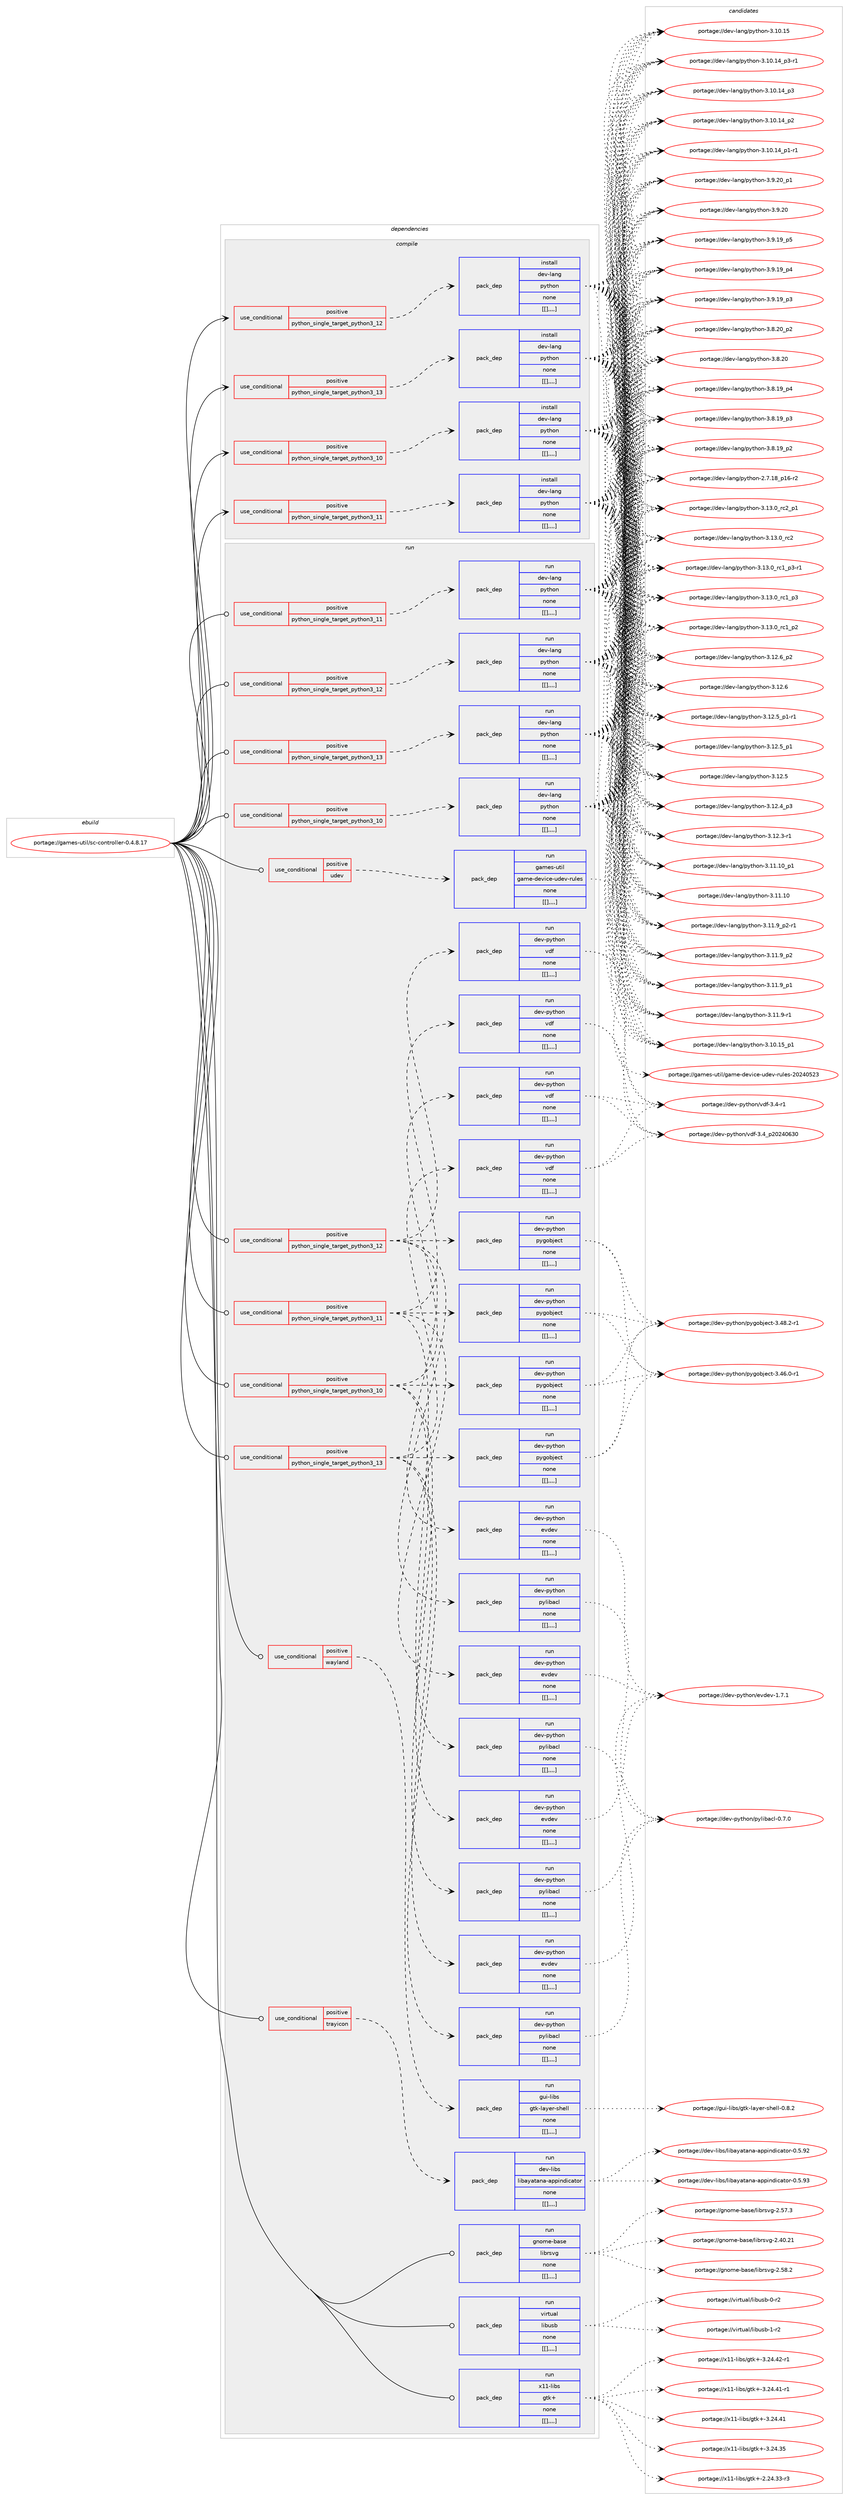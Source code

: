 digraph prolog {

# *************
# Graph options
# *************

newrank=true;
concentrate=true;
compound=true;
graph [rankdir=LR,fontname=Helvetica,fontsize=10,ranksep=1.5];#, ranksep=2.5, nodesep=0.2];
edge  [arrowhead=vee];
node  [fontname=Helvetica,fontsize=10];

# **********
# The ebuild
# **********

subgraph cluster_leftcol {
color=gray;
label=<<i>ebuild</i>>;
id [label="portage://games-util/sc-controller-0.4.8.17", color=red, width=4, href="../games-util/sc-controller-0.4.8.17.svg"];
}

# ****************
# The dependencies
# ****************

subgraph cluster_midcol {
color=gray;
label=<<i>dependencies</i>>;
subgraph cluster_compile {
fillcolor="#eeeeee";
style=filled;
label=<<i>compile</i>>;
subgraph cond67552 {
dependency240924 [label=<<TABLE BORDER="0" CELLBORDER="1" CELLSPACING="0" CELLPADDING="4"><TR><TD ROWSPAN="3" CELLPADDING="10">use_conditional</TD></TR><TR><TD>positive</TD></TR><TR><TD>python_single_target_python3_10</TD></TR></TABLE>>, shape=none, color=red];
subgraph pack171858 {
dependency240925 [label=<<TABLE BORDER="0" CELLBORDER="1" CELLSPACING="0" CELLPADDING="4" WIDTH="220"><TR><TD ROWSPAN="6" CELLPADDING="30">pack_dep</TD></TR><TR><TD WIDTH="110">install</TD></TR><TR><TD>dev-lang</TD></TR><TR><TD>python</TD></TR><TR><TD>none</TD></TR><TR><TD>[[],,,,]</TD></TR></TABLE>>, shape=none, color=blue];
}
dependency240924:e -> dependency240925:w [weight=20,style="dashed",arrowhead="vee"];
}
id:e -> dependency240924:w [weight=20,style="solid",arrowhead="vee"];
subgraph cond67553 {
dependency240926 [label=<<TABLE BORDER="0" CELLBORDER="1" CELLSPACING="0" CELLPADDING="4"><TR><TD ROWSPAN="3" CELLPADDING="10">use_conditional</TD></TR><TR><TD>positive</TD></TR><TR><TD>python_single_target_python3_11</TD></TR></TABLE>>, shape=none, color=red];
subgraph pack171859 {
dependency240927 [label=<<TABLE BORDER="0" CELLBORDER="1" CELLSPACING="0" CELLPADDING="4" WIDTH="220"><TR><TD ROWSPAN="6" CELLPADDING="30">pack_dep</TD></TR><TR><TD WIDTH="110">install</TD></TR><TR><TD>dev-lang</TD></TR><TR><TD>python</TD></TR><TR><TD>none</TD></TR><TR><TD>[[],,,,]</TD></TR></TABLE>>, shape=none, color=blue];
}
dependency240926:e -> dependency240927:w [weight=20,style="dashed",arrowhead="vee"];
}
id:e -> dependency240926:w [weight=20,style="solid",arrowhead="vee"];
subgraph cond67554 {
dependency240928 [label=<<TABLE BORDER="0" CELLBORDER="1" CELLSPACING="0" CELLPADDING="4"><TR><TD ROWSPAN="3" CELLPADDING="10">use_conditional</TD></TR><TR><TD>positive</TD></TR><TR><TD>python_single_target_python3_12</TD></TR></TABLE>>, shape=none, color=red];
subgraph pack171860 {
dependency240929 [label=<<TABLE BORDER="0" CELLBORDER="1" CELLSPACING="0" CELLPADDING="4" WIDTH="220"><TR><TD ROWSPAN="6" CELLPADDING="30">pack_dep</TD></TR><TR><TD WIDTH="110">install</TD></TR><TR><TD>dev-lang</TD></TR><TR><TD>python</TD></TR><TR><TD>none</TD></TR><TR><TD>[[],,,,]</TD></TR></TABLE>>, shape=none, color=blue];
}
dependency240928:e -> dependency240929:w [weight=20,style="dashed",arrowhead="vee"];
}
id:e -> dependency240928:w [weight=20,style="solid",arrowhead="vee"];
subgraph cond67555 {
dependency240930 [label=<<TABLE BORDER="0" CELLBORDER="1" CELLSPACING="0" CELLPADDING="4"><TR><TD ROWSPAN="3" CELLPADDING="10">use_conditional</TD></TR><TR><TD>positive</TD></TR><TR><TD>python_single_target_python3_13</TD></TR></TABLE>>, shape=none, color=red];
subgraph pack171861 {
dependency240931 [label=<<TABLE BORDER="0" CELLBORDER="1" CELLSPACING="0" CELLPADDING="4" WIDTH="220"><TR><TD ROWSPAN="6" CELLPADDING="30">pack_dep</TD></TR><TR><TD WIDTH="110">install</TD></TR><TR><TD>dev-lang</TD></TR><TR><TD>python</TD></TR><TR><TD>none</TD></TR><TR><TD>[[],,,,]</TD></TR></TABLE>>, shape=none, color=blue];
}
dependency240930:e -> dependency240931:w [weight=20,style="dashed",arrowhead="vee"];
}
id:e -> dependency240930:w [weight=20,style="solid",arrowhead="vee"];
}
subgraph cluster_compileandrun {
fillcolor="#eeeeee";
style=filled;
label=<<i>compile and run</i>>;
}
subgraph cluster_run {
fillcolor="#eeeeee";
style=filled;
label=<<i>run</i>>;
subgraph cond67556 {
dependency240932 [label=<<TABLE BORDER="0" CELLBORDER="1" CELLSPACING="0" CELLPADDING="4"><TR><TD ROWSPAN="3" CELLPADDING="10">use_conditional</TD></TR><TR><TD>positive</TD></TR><TR><TD>python_single_target_python3_10</TD></TR></TABLE>>, shape=none, color=red];
subgraph pack171862 {
dependency240933 [label=<<TABLE BORDER="0" CELLBORDER="1" CELLSPACING="0" CELLPADDING="4" WIDTH="220"><TR><TD ROWSPAN="6" CELLPADDING="30">pack_dep</TD></TR><TR><TD WIDTH="110">run</TD></TR><TR><TD>dev-lang</TD></TR><TR><TD>python</TD></TR><TR><TD>none</TD></TR><TR><TD>[[],,,,]</TD></TR></TABLE>>, shape=none, color=blue];
}
dependency240932:e -> dependency240933:w [weight=20,style="dashed",arrowhead="vee"];
}
id:e -> dependency240932:w [weight=20,style="solid",arrowhead="odot"];
subgraph cond67557 {
dependency240934 [label=<<TABLE BORDER="0" CELLBORDER="1" CELLSPACING="0" CELLPADDING="4"><TR><TD ROWSPAN="3" CELLPADDING="10">use_conditional</TD></TR><TR><TD>positive</TD></TR><TR><TD>python_single_target_python3_10</TD></TR></TABLE>>, shape=none, color=red];
subgraph pack171863 {
dependency240935 [label=<<TABLE BORDER="0" CELLBORDER="1" CELLSPACING="0" CELLPADDING="4" WIDTH="220"><TR><TD ROWSPAN="6" CELLPADDING="30">pack_dep</TD></TR><TR><TD WIDTH="110">run</TD></TR><TR><TD>dev-python</TD></TR><TR><TD>evdev</TD></TR><TR><TD>none</TD></TR><TR><TD>[[],,,,]</TD></TR></TABLE>>, shape=none, color=blue];
}
dependency240934:e -> dependency240935:w [weight=20,style="dashed",arrowhead="vee"];
subgraph pack171864 {
dependency240936 [label=<<TABLE BORDER="0" CELLBORDER="1" CELLSPACING="0" CELLPADDING="4" WIDTH="220"><TR><TD ROWSPAN="6" CELLPADDING="30">pack_dep</TD></TR><TR><TD WIDTH="110">run</TD></TR><TR><TD>dev-python</TD></TR><TR><TD>pygobject</TD></TR><TR><TD>none</TD></TR><TR><TD>[[],,,,]</TD></TR></TABLE>>, shape=none, color=blue];
}
dependency240934:e -> dependency240936:w [weight=20,style="dashed",arrowhead="vee"];
subgraph pack171865 {
dependency240937 [label=<<TABLE BORDER="0" CELLBORDER="1" CELLSPACING="0" CELLPADDING="4" WIDTH="220"><TR><TD ROWSPAN="6" CELLPADDING="30">pack_dep</TD></TR><TR><TD WIDTH="110">run</TD></TR><TR><TD>dev-python</TD></TR><TR><TD>pylibacl</TD></TR><TR><TD>none</TD></TR><TR><TD>[[],,,,]</TD></TR></TABLE>>, shape=none, color=blue];
}
dependency240934:e -> dependency240937:w [weight=20,style="dashed",arrowhead="vee"];
subgraph pack171866 {
dependency240938 [label=<<TABLE BORDER="0" CELLBORDER="1" CELLSPACING="0" CELLPADDING="4" WIDTH="220"><TR><TD ROWSPAN="6" CELLPADDING="30">pack_dep</TD></TR><TR><TD WIDTH="110">run</TD></TR><TR><TD>dev-python</TD></TR><TR><TD>vdf</TD></TR><TR><TD>none</TD></TR><TR><TD>[[],,,,]</TD></TR></TABLE>>, shape=none, color=blue];
}
dependency240934:e -> dependency240938:w [weight=20,style="dashed",arrowhead="vee"];
}
id:e -> dependency240934:w [weight=20,style="solid",arrowhead="odot"];
subgraph cond67558 {
dependency240939 [label=<<TABLE BORDER="0" CELLBORDER="1" CELLSPACING="0" CELLPADDING="4"><TR><TD ROWSPAN="3" CELLPADDING="10">use_conditional</TD></TR><TR><TD>positive</TD></TR><TR><TD>python_single_target_python3_11</TD></TR></TABLE>>, shape=none, color=red];
subgraph pack171867 {
dependency240940 [label=<<TABLE BORDER="0" CELLBORDER="1" CELLSPACING="0" CELLPADDING="4" WIDTH="220"><TR><TD ROWSPAN="6" CELLPADDING="30">pack_dep</TD></TR><TR><TD WIDTH="110">run</TD></TR><TR><TD>dev-lang</TD></TR><TR><TD>python</TD></TR><TR><TD>none</TD></TR><TR><TD>[[],,,,]</TD></TR></TABLE>>, shape=none, color=blue];
}
dependency240939:e -> dependency240940:w [weight=20,style="dashed",arrowhead="vee"];
}
id:e -> dependency240939:w [weight=20,style="solid",arrowhead="odot"];
subgraph cond67559 {
dependency240941 [label=<<TABLE BORDER="0" CELLBORDER="1" CELLSPACING="0" CELLPADDING="4"><TR><TD ROWSPAN="3" CELLPADDING="10">use_conditional</TD></TR><TR><TD>positive</TD></TR><TR><TD>python_single_target_python3_11</TD></TR></TABLE>>, shape=none, color=red];
subgraph pack171868 {
dependency240942 [label=<<TABLE BORDER="0" CELLBORDER="1" CELLSPACING="0" CELLPADDING="4" WIDTH="220"><TR><TD ROWSPAN="6" CELLPADDING="30">pack_dep</TD></TR><TR><TD WIDTH="110">run</TD></TR><TR><TD>dev-python</TD></TR><TR><TD>evdev</TD></TR><TR><TD>none</TD></TR><TR><TD>[[],,,,]</TD></TR></TABLE>>, shape=none, color=blue];
}
dependency240941:e -> dependency240942:w [weight=20,style="dashed",arrowhead="vee"];
subgraph pack171869 {
dependency240943 [label=<<TABLE BORDER="0" CELLBORDER="1" CELLSPACING="0" CELLPADDING="4" WIDTH="220"><TR><TD ROWSPAN="6" CELLPADDING="30">pack_dep</TD></TR><TR><TD WIDTH="110">run</TD></TR><TR><TD>dev-python</TD></TR><TR><TD>pygobject</TD></TR><TR><TD>none</TD></TR><TR><TD>[[],,,,]</TD></TR></TABLE>>, shape=none, color=blue];
}
dependency240941:e -> dependency240943:w [weight=20,style="dashed",arrowhead="vee"];
subgraph pack171870 {
dependency240944 [label=<<TABLE BORDER="0" CELLBORDER="1" CELLSPACING="0" CELLPADDING="4" WIDTH="220"><TR><TD ROWSPAN="6" CELLPADDING="30">pack_dep</TD></TR><TR><TD WIDTH="110">run</TD></TR><TR><TD>dev-python</TD></TR><TR><TD>pylibacl</TD></TR><TR><TD>none</TD></TR><TR><TD>[[],,,,]</TD></TR></TABLE>>, shape=none, color=blue];
}
dependency240941:e -> dependency240944:w [weight=20,style="dashed",arrowhead="vee"];
subgraph pack171871 {
dependency240945 [label=<<TABLE BORDER="0" CELLBORDER="1" CELLSPACING="0" CELLPADDING="4" WIDTH="220"><TR><TD ROWSPAN="6" CELLPADDING="30">pack_dep</TD></TR><TR><TD WIDTH="110">run</TD></TR><TR><TD>dev-python</TD></TR><TR><TD>vdf</TD></TR><TR><TD>none</TD></TR><TR><TD>[[],,,,]</TD></TR></TABLE>>, shape=none, color=blue];
}
dependency240941:e -> dependency240945:w [weight=20,style="dashed",arrowhead="vee"];
}
id:e -> dependency240941:w [weight=20,style="solid",arrowhead="odot"];
subgraph cond67560 {
dependency240946 [label=<<TABLE BORDER="0" CELLBORDER="1" CELLSPACING="0" CELLPADDING="4"><TR><TD ROWSPAN="3" CELLPADDING="10">use_conditional</TD></TR><TR><TD>positive</TD></TR><TR><TD>python_single_target_python3_12</TD></TR></TABLE>>, shape=none, color=red];
subgraph pack171872 {
dependency240947 [label=<<TABLE BORDER="0" CELLBORDER="1" CELLSPACING="0" CELLPADDING="4" WIDTH="220"><TR><TD ROWSPAN="6" CELLPADDING="30">pack_dep</TD></TR><TR><TD WIDTH="110">run</TD></TR><TR><TD>dev-lang</TD></TR><TR><TD>python</TD></TR><TR><TD>none</TD></TR><TR><TD>[[],,,,]</TD></TR></TABLE>>, shape=none, color=blue];
}
dependency240946:e -> dependency240947:w [weight=20,style="dashed",arrowhead="vee"];
}
id:e -> dependency240946:w [weight=20,style="solid",arrowhead="odot"];
subgraph cond67561 {
dependency240948 [label=<<TABLE BORDER="0" CELLBORDER="1" CELLSPACING="0" CELLPADDING="4"><TR><TD ROWSPAN="3" CELLPADDING="10">use_conditional</TD></TR><TR><TD>positive</TD></TR><TR><TD>python_single_target_python3_12</TD></TR></TABLE>>, shape=none, color=red];
subgraph pack171873 {
dependency240949 [label=<<TABLE BORDER="0" CELLBORDER="1" CELLSPACING="0" CELLPADDING="4" WIDTH="220"><TR><TD ROWSPAN="6" CELLPADDING="30">pack_dep</TD></TR><TR><TD WIDTH="110">run</TD></TR><TR><TD>dev-python</TD></TR><TR><TD>evdev</TD></TR><TR><TD>none</TD></TR><TR><TD>[[],,,,]</TD></TR></TABLE>>, shape=none, color=blue];
}
dependency240948:e -> dependency240949:w [weight=20,style="dashed",arrowhead="vee"];
subgraph pack171874 {
dependency240950 [label=<<TABLE BORDER="0" CELLBORDER="1" CELLSPACING="0" CELLPADDING="4" WIDTH="220"><TR><TD ROWSPAN="6" CELLPADDING="30">pack_dep</TD></TR><TR><TD WIDTH="110">run</TD></TR><TR><TD>dev-python</TD></TR><TR><TD>pygobject</TD></TR><TR><TD>none</TD></TR><TR><TD>[[],,,,]</TD></TR></TABLE>>, shape=none, color=blue];
}
dependency240948:e -> dependency240950:w [weight=20,style="dashed",arrowhead="vee"];
subgraph pack171875 {
dependency240951 [label=<<TABLE BORDER="0" CELLBORDER="1" CELLSPACING="0" CELLPADDING="4" WIDTH="220"><TR><TD ROWSPAN="6" CELLPADDING="30">pack_dep</TD></TR><TR><TD WIDTH="110">run</TD></TR><TR><TD>dev-python</TD></TR><TR><TD>pylibacl</TD></TR><TR><TD>none</TD></TR><TR><TD>[[],,,,]</TD></TR></TABLE>>, shape=none, color=blue];
}
dependency240948:e -> dependency240951:w [weight=20,style="dashed",arrowhead="vee"];
subgraph pack171876 {
dependency240952 [label=<<TABLE BORDER="0" CELLBORDER="1" CELLSPACING="0" CELLPADDING="4" WIDTH="220"><TR><TD ROWSPAN="6" CELLPADDING="30">pack_dep</TD></TR><TR><TD WIDTH="110">run</TD></TR><TR><TD>dev-python</TD></TR><TR><TD>vdf</TD></TR><TR><TD>none</TD></TR><TR><TD>[[],,,,]</TD></TR></TABLE>>, shape=none, color=blue];
}
dependency240948:e -> dependency240952:w [weight=20,style="dashed",arrowhead="vee"];
}
id:e -> dependency240948:w [weight=20,style="solid",arrowhead="odot"];
subgraph cond67562 {
dependency240953 [label=<<TABLE BORDER="0" CELLBORDER="1" CELLSPACING="0" CELLPADDING="4"><TR><TD ROWSPAN="3" CELLPADDING="10">use_conditional</TD></TR><TR><TD>positive</TD></TR><TR><TD>python_single_target_python3_13</TD></TR></TABLE>>, shape=none, color=red];
subgraph pack171877 {
dependency240954 [label=<<TABLE BORDER="0" CELLBORDER="1" CELLSPACING="0" CELLPADDING="4" WIDTH="220"><TR><TD ROWSPAN="6" CELLPADDING="30">pack_dep</TD></TR><TR><TD WIDTH="110">run</TD></TR><TR><TD>dev-lang</TD></TR><TR><TD>python</TD></TR><TR><TD>none</TD></TR><TR><TD>[[],,,,]</TD></TR></TABLE>>, shape=none, color=blue];
}
dependency240953:e -> dependency240954:w [weight=20,style="dashed",arrowhead="vee"];
}
id:e -> dependency240953:w [weight=20,style="solid",arrowhead="odot"];
subgraph cond67563 {
dependency240955 [label=<<TABLE BORDER="0" CELLBORDER="1" CELLSPACING="0" CELLPADDING="4"><TR><TD ROWSPAN="3" CELLPADDING="10">use_conditional</TD></TR><TR><TD>positive</TD></TR><TR><TD>python_single_target_python3_13</TD></TR></TABLE>>, shape=none, color=red];
subgraph pack171878 {
dependency240956 [label=<<TABLE BORDER="0" CELLBORDER="1" CELLSPACING="0" CELLPADDING="4" WIDTH="220"><TR><TD ROWSPAN="6" CELLPADDING="30">pack_dep</TD></TR><TR><TD WIDTH="110">run</TD></TR><TR><TD>dev-python</TD></TR><TR><TD>evdev</TD></TR><TR><TD>none</TD></TR><TR><TD>[[],,,,]</TD></TR></TABLE>>, shape=none, color=blue];
}
dependency240955:e -> dependency240956:w [weight=20,style="dashed",arrowhead="vee"];
subgraph pack171879 {
dependency240957 [label=<<TABLE BORDER="0" CELLBORDER="1" CELLSPACING="0" CELLPADDING="4" WIDTH="220"><TR><TD ROWSPAN="6" CELLPADDING="30">pack_dep</TD></TR><TR><TD WIDTH="110">run</TD></TR><TR><TD>dev-python</TD></TR><TR><TD>pygobject</TD></TR><TR><TD>none</TD></TR><TR><TD>[[],,,,]</TD></TR></TABLE>>, shape=none, color=blue];
}
dependency240955:e -> dependency240957:w [weight=20,style="dashed",arrowhead="vee"];
subgraph pack171880 {
dependency240958 [label=<<TABLE BORDER="0" CELLBORDER="1" CELLSPACING="0" CELLPADDING="4" WIDTH="220"><TR><TD ROWSPAN="6" CELLPADDING="30">pack_dep</TD></TR><TR><TD WIDTH="110">run</TD></TR><TR><TD>dev-python</TD></TR><TR><TD>pylibacl</TD></TR><TR><TD>none</TD></TR><TR><TD>[[],,,,]</TD></TR></TABLE>>, shape=none, color=blue];
}
dependency240955:e -> dependency240958:w [weight=20,style="dashed",arrowhead="vee"];
subgraph pack171881 {
dependency240959 [label=<<TABLE BORDER="0" CELLBORDER="1" CELLSPACING="0" CELLPADDING="4" WIDTH="220"><TR><TD ROWSPAN="6" CELLPADDING="30">pack_dep</TD></TR><TR><TD WIDTH="110">run</TD></TR><TR><TD>dev-python</TD></TR><TR><TD>vdf</TD></TR><TR><TD>none</TD></TR><TR><TD>[[],,,,]</TD></TR></TABLE>>, shape=none, color=blue];
}
dependency240955:e -> dependency240959:w [weight=20,style="dashed",arrowhead="vee"];
}
id:e -> dependency240955:w [weight=20,style="solid",arrowhead="odot"];
subgraph cond67564 {
dependency240960 [label=<<TABLE BORDER="0" CELLBORDER="1" CELLSPACING="0" CELLPADDING="4"><TR><TD ROWSPAN="3" CELLPADDING="10">use_conditional</TD></TR><TR><TD>positive</TD></TR><TR><TD>trayicon</TD></TR></TABLE>>, shape=none, color=red];
subgraph pack171882 {
dependency240961 [label=<<TABLE BORDER="0" CELLBORDER="1" CELLSPACING="0" CELLPADDING="4" WIDTH="220"><TR><TD ROWSPAN="6" CELLPADDING="30">pack_dep</TD></TR><TR><TD WIDTH="110">run</TD></TR><TR><TD>dev-libs</TD></TR><TR><TD>libayatana-appindicator</TD></TR><TR><TD>none</TD></TR><TR><TD>[[],,,,]</TD></TR></TABLE>>, shape=none, color=blue];
}
dependency240960:e -> dependency240961:w [weight=20,style="dashed",arrowhead="vee"];
}
id:e -> dependency240960:w [weight=20,style="solid",arrowhead="odot"];
subgraph cond67565 {
dependency240962 [label=<<TABLE BORDER="0" CELLBORDER="1" CELLSPACING="0" CELLPADDING="4"><TR><TD ROWSPAN="3" CELLPADDING="10">use_conditional</TD></TR><TR><TD>positive</TD></TR><TR><TD>udev</TD></TR></TABLE>>, shape=none, color=red];
subgraph pack171883 {
dependency240963 [label=<<TABLE BORDER="0" CELLBORDER="1" CELLSPACING="0" CELLPADDING="4" WIDTH="220"><TR><TD ROWSPAN="6" CELLPADDING="30">pack_dep</TD></TR><TR><TD WIDTH="110">run</TD></TR><TR><TD>games-util</TD></TR><TR><TD>game-device-udev-rules</TD></TR><TR><TD>none</TD></TR><TR><TD>[[],,,,]</TD></TR></TABLE>>, shape=none, color=blue];
}
dependency240962:e -> dependency240963:w [weight=20,style="dashed",arrowhead="vee"];
}
id:e -> dependency240962:w [weight=20,style="solid",arrowhead="odot"];
subgraph cond67566 {
dependency240964 [label=<<TABLE BORDER="0" CELLBORDER="1" CELLSPACING="0" CELLPADDING="4"><TR><TD ROWSPAN="3" CELLPADDING="10">use_conditional</TD></TR><TR><TD>positive</TD></TR><TR><TD>wayland</TD></TR></TABLE>>, shape=none, color=red];
subgraph pack171884 {
dependency240965 [label=<<TABLE BORDER="0" CELLBORDER="1" CELLSPACING="0" CELLPADDING="4" WIDTH="220"><TR><TD ROWSPAN="6" CELLPADDING="30">pack_dep</TD></TR><TR><TD WIDTH="110">run</TD></TR><TR><TD>gui-libs</TD></TR><TR><TD>gtk-layer-shell</TD></TR><TR><TD>none</TD></TR><TR><TD>[[],,,,]</TD></TR></TABLE>>, shape=none, color=blue];
}
dependency240964:e -> dependency240965:w [weight=20,style="dashed",arrowhead="vee"];
}
id:e -> dependency240964:w [weight=20,style="solid",arrowhead="odot"];
subgraph pack171885 {
dependency240966 [label=<<TABLE BORDER="0" CELLBORDER="1" CELLSPACING="0" CELLPADDING="4" WIDTH="220"><TR><TD ROWSPAN="6" CELLPADDING="30">pack_dep</TD></TR><TR><TD WIDTH="110">run</TD></TR><TR><TD>gnome-base</TD></TR><TR><TD>librsvg</TD></TR><TR><TD>none</TD></TR><TR><TD>[[],,,,]</TD></TR></TABLE>>, shape=none, color=blue];
}
id:e -> dependency240966:w [weight=20,style="solid",arrowhead="odot"];
subgraph pack171886 {
dependency240967 [label=<<TABLE BORDER="0" CELLBORDER="1" CELLSPACING="0" CELLPADDING="4" WIDTH="220"><TR><TD ROWSPAN="6" CELLPADDING="30">pack_dep</TD></TR><TR><TD WIDTH="110">run</TD></TR><TR><TD>virtual</TD></TR><TR><TD>libusb</TD></TR><TR><TD>none</TD></TR><TR><TD>[[],,,,]</TD></TR></TABLE>>, shape=none, color=blue];
}
id:e -> dependency240967:w [weight=20,style="solid",arrowhead="odot"];
subgraph pack171887 {
dependency240968 [label=<<TABLE BORDER="0" CELLBORDER="1" CELLSPACING="0" CELLPADDING="4" WIDTH="220"><TR><TD ROWSPAN="6" CELLPADDING="30">pack_dep</TD></TR><TR><TD WIDTH="110">run</TD></TR><TR><TD>x11-libs</TD></TR><TR><TD>gtk+</TD></TR><TR><TD>none</TD></TR><TR><TD>[[],,,,]</TD></TR></TABLE>>, shape=none, color=blue];
}
id:e -> dependency240968:w [weight=20,style="solid",arrowhead="odot"];
}
}

# **************
# The candidates
# **************

subgraph cluster_choices {
rank=same;
color=gray;
label=<<i>candidates</i>>;

subgraph choice171858 {
color=black;
nodesep=1;
choice100101118451089711010347112121116104111110455146495146489511499509511249 [label="portage://dev-lang/python-3.13.0_rc2_p1", color=red, width=4,href="../dev-lang/python-3.13.0_rc2_p1.svg"];
choice10010111845108971101034711212111610411111045514649514648951149950 [label="portage://dev-lang/python-3.13.0_rc2", color=red, width=4,href="../dev-lang/python-3.13.0_rc2.svg"];
choice1001011184510897110103471121211161041111104551464951464895114994995112514511449 [label="portage://dev-lang/python-3.13.0_rc1_p3-r1", color=red, width=4,href="../dev-lang/python-3.13.0_rc1_p3-r1.svg"];
choice100101118451089711010347112121116104111110455146495146489511499499511251 [label="portage://dev-lang/python-3.13.0_rc1_p3", color=red, width=4,href="../dev-lang/python-3.13.0_rc1_p3.svg"];
choice100101118451089711010347112121116104111110455146495146489511499499511250 [label="portage://dev-lang/python-3.13.0_rc1_p2", color=red, width=4,href="../dev-lang/python-3.13.0_rc1_p2.svg"];
choice100101118451089711010347112121116104111110455146495046549511250 [label="portage://dev-lang/python-3.12.6_p2", color=red, width=4,href="../dev-lang/python-3.12.6_p2.svg"];
choice10010111845108971101034711212111610411111045514649504654 [label="portage://dev-lang/python-3.12.6", color=red, width=4,href="../dev-lang/python-3.12.6.svg"];
choice1001011184510897110103471121211161041111104551464950465395112494511449 [label="portage://dev-lang/python-3.12.5_p1-r1", color=red, width=4,href="../dev-lang/python-3.12.5_p1-r1.svg"];
choice100101118451089711010347112121116104111110455146495046539511249 [label="portage://dev-lang/python-3.12.5_p1", color=red, width=4,href="../dev-lang/python-3.12.5_p1.svg"];
choice10010111845108971101034711212111610411111045514649504653 [label="portage://dev-lang/python-3.12.5", color=red, width=4,href="../dev-lang/python-3.12.5.svg"];
choice100101118451089711010347112121116104111110455146495046529511251 [label="portage://dev-lang/python-3.12.4_p3", color=red, width=4,href="../dev-lang/python-3.12.4_p3.svg"];
choice100101118451089711010347112121116104111110455146495046514511449 [label="portage://dev-lang/python-3.12.3-r1", color=red, width=4,href="../dev-lang/python-3.12.3-r1.svg"];
choice10010111845108971101034711212111610411111045514649494649489511249 [label="portage://dev-lang/python-3.11.10_p1", color=red, width=4,href="../dev-lang/python-3.11.10_p1.svg"];
choice1001011184510897110103471121211161041111104551464949464948 [label="portage://dev-lang/python-3.11.10", color=red, width=4,href="../dev-lang/python-3.11.10.svg"];
choice1001011184510897110103471121211161041111104551464949465795112504511449 [label="portage://dev-lang/python-3.11.9_p2-r1", color=red, width=4,href="../dev-lang/python-3.11.9_p2-r1.svg"];
choice100101118451089711010347112121116104111110455146494946579511250 [label="portage://dev-lang/python-3.11.9_p2", color=red, width=4,href="../dev-lang/python-3.11.9_p2.svg"];
choice100101118451089711010347112121116104111110455146494946579511249 [label="portage://dev-lang/python-3.11.9_p1", color=red, width=4,href="../dev-lang/python-3.11.9_p1.svg"];
choice100101118451089711010347112121116104111110455146494946574511449 [label="portage://dev-lang/python-3.11.9-r1", color=red, width=4,href="../dev-lang/python-3.11.9-r1.svg"];
choice10010111845108971101034711212111610411111045514649484649539511249 [label="portage://dev-lang/python-3.10.15_p1", color=red, width=4,href="../dev-lang/python-3.10.15_p1.svg"];
choice1001011184510897110103471121211161041111104551464948464953 [label="portage://dev-lang/python-3.10.15", color=red, width=4,href="../dev-lang/python-3.10.15.svg"];
choice100101118451089711010347112121116104111110455146494846495295112514511449 [label="portage://dev-lang/python-3.10.14_p3-r1", color=red, width=4,href="../dev-lang/python-3.10.14_p3-r1.svg"];
choice10010111845108971101034711212111610411111045514649484649529511251 [label="portage://dev-lang/python-3.10.14_p3", color=red, width=4,href="../dev-lang/python-3.10.14_p3.svg"];
choice10010111845108971101034711212111610411111045514649484649529511250 [label="portage://dev-lang/python-3.10.14_p2", color=red, width=4,href="../dev-lang/python-3.10.14_p2.svg"];
choice100101118451089711010347112121116104111110455146494846495295112494511449 [label="portage://dev-lang/python-3.10.14_p1-r1", color=red, width=4,href="../dev-lang/python-3.10.14_p1-r1.svg"];
choice100101118451089711010347112121116104111110455146574650489511249 [label="portage://dev-lang/python-3.9.20_p1", color=red, width=4,href="../dev-lang/python-3.9.20_p1.svg"];
choice10010111845108971101034711212111610411111045514657465048 [label="portage://dev-lang/python-3.9.20", color=red, width=4,href="../dev-lang/python-3.9.20.svg"];
choice100101118451089711010347112121116104111110455146574649579511253 [label="portage://dev-lang/python-3.9.19_p5", color=red, width=4,href="../dev-lang/python-3.9.19_p5.svg"];
choice100101118451089711010347112121116104111110455146574649579511252 [label="portage://dev-lang/python-3.9.19_p4", color=red, width=4,href="../dev-lang/python-3.9.19_p4.svg"];
choice100101118451089711010347112121116104111110455146574649579511251 [label="portage://dev-lang/python-3.9.19_p3", color=red, width=4,href="../dev-lang/python-3.9.19_p3.svg"];
choice100101118451089711010347112121116104111110455146564650489511250 [label="portage://dev-lang/python-3.8.20_p2", color=red, width=4,href="../dev-lang/python-3.8.20_p2.svg"];
choice10010111845108971101034711212111610411111045514656465048 [label="portage://dev-lang/python-3.8.20", color=red, width=4,href="../dev-lang/python-3.8.20.svg"];
choice100101118451089711010347112121116104111110455146564649579511252 [label="portage://dev-lang/python-3.8.19_p4", color=red, width=4,href="../dev-lang/python-3.8.19_p4.svg"];
choice100101118451089711010347112121116104111110455146564649579511251 [label="portage://dev-lang/python-3.8.19_p3", color=red, width=4,href="../dev-lang/python-3.8.19_p3.svg"];
choice100101118451089711010347112121116104111110455146564649579511250 [label="portage://dev-lang/python-3.8.19_p2", color=red, width=4,href="../dev-lang/python-3.8.19_p2.svg"];
choice100101118451089711010347112121116104111110455046554649569511249544511450 [label="portage://dev-lang/python-2.7.18_p16-r2", color=red, width=4,href="../dev-lang/python-2.7.18_p16-r2.svg"];
dependency240925:e -> choice100101118451089711010347112121116104111110455146495146489511499509511249:w [style=dotted,weight="100"];
dependency240925:e -> choice10010111845108971101034711212111610411111045514649514648951149950:w [style=dotted,weight="100"];
dependency240925:e -> choice1001011184510897110103471121211161041111104551464951464895114994995112514511449:w [style=dotted,weight="100"];
dependency240925:e -> choice100101118451089711010347112121116104111110455146495146489511499499511251:w [style=dotted,weight="100"];
dependency240925:e -> choice100101118451089711010347112121116104111110455146495146489511499499511250:w [style=dotted,weight="100"];
dependency240925:e -> choice100101118451089711010347112121116104111110455146495046549511250:w [style=dotted,weight="100"];
dependency240925:e -> choice10010111845108971101034711212111610411111045514649504654:w [style=dotted,weight="100"];
dependency240925:e -> choice1001011184510897110103471121211161041111104551464950465395112494511449:w [style=dotted,weight="100"];
dependency240925:e -> choice100101118451089711010347112121116104111110455146495046539511249:w [style=dotted,weight="100"];
dependency240925:e -> choice10010111845108971101034711212111610411111045514649504653:w [style=dotted,weight="100"];
dependency240925:e -> choice100101118451089711010347112121116104111110455146495046529511251:w [style=dotted,weight="100"];
dependency240925:e -> choice100101118451089711010347112121116104111110455146495046514511449:w [style=dotted,weight="100"];
dependency240925:e -> choice10010111845108971101034711212111610411111045514649494649489511249:w [style=dotted,weight="100"];
dependency240925:e -> choice1001011184510897110103471121211161041111104551464949464948:w [style=dotted,weight="100"];
dependency240925:e -> choice1001011184510897110103471121211161041111104551464949465795112504511449:w [style=dotted,weight="100"];
dependency240925:e -> choice100101118451089711010347112121116104111110455146494946579511250:w [style=dotted,weight="100"];
dependency240925:e -> choice100101118451089711010347112121116104111110455146494946579511249:w [style=dotted,weight="100"];
dependency240925:e -> choice100101118451089711010347112121116104111110455146494946574511449:w [style=dotted,weight="100"];
dependency240925:e -> choice10010111845108971101034711212111610411111045514649484649539511249:w [style=dotted,weight="100"];
dependency240925:e -> choice1001011184510897110103471121211161041111104551464948464953:w [style=dotted,weight="100"];
dependency240925:e -> choice100101118451089711010347112121116104111110455146494846495295112514511449:w [style=dotted,weight="100"];
dependency240925:e -> choice10010111845108971101034711212111610411111045514649484649529511251:w [style=dotted,weight="100"];
dependency240925:e -> choice10010111845108971101034711212111610411111045514649484649529511250:w [style=dotted,weight="100"];
dependency240925:e -> choice100101118451089711010347112121116104111110455146494846495295112494511449:w [style=dotted,weight="100"];
dependency240925:e -> choice100101118451089711010347112121116104111110455146574650489511249:w [style=dotted,weight="100"];
dependency240925:e -> choice10010111845108971101034711212111610411111045514657465048:w [style=dotted,weight="100"];
dependency240925:e -> choice100101118451089711010347112121116104111110455146574649579511253:w [style=dotted,weight="100"];
dependency240925:e -> choice100101118451089711010347112121116104111110455146574649579511252:w [style=dotted,weight="100"];
dependency240925:e -> choice100101118451089711010347112121116104111110455146574649579511251:w [style=dotted,weight="100"];
dependency240925:e -> choice100101118451089711010347112121116104111110455146564650489511250:w [style=dotted,weight="100"];
dependency240925:e -> choice10010111845108971101034711212111610411111045514656465048:w [style=dotted,weight="100"];
dependency240925:e -> choice100101118451089711010347112121116104111110455146564649579511252:w [style=dotted,weight="100"];
dependency240925:e -> choice100101118451089711010347112121116104111110455146564649579511251:w [style=dotted,weight="100"];
dependency240925:e -> choice100101118451089711010347112121116104111110455146564649579511250:w [style=dotted,weight="100"];
dependency240925:e -> choice100101118451089711010347112121116104111110455046554649569511249544511450:w [style=dotted,weight="100"];
}
subgraph choice171859 {
color=black;
nodesep=1;
choice100101118451089711010347112121116104111110455146495146489511499509511249 [label="portage://dev-lang/python-3.13.0_rc2_p1", color=red, width=4,href="../dev-lang/python-3.13.0_rc2_p1.svg"];
choice10010111845108971101034711212111610411111045514649514648951149950 [label="portage://dev-lang/python-3.13.0_rc2", color=red, width=4,href="../dev-lang/python-3.13.0_rc2.svg"];
choice1001011184510897110103471121211161041111104551464951464895114994995112514511449 [label="portage://dev-lang/python-3.13.0_rc1_p3-r1", color=red, width=4,href="../dev-lang/python-3.13.0_rc1_p3-r1.svg"];
choice100101118451089711010347112121116104111110455146495146489511499499511251 [label="portage://dev-lang/python-3.13.0_rc1_p3", color=red, width=4,href="../dev-lang/python-3.13.0_rc1_p3.svg"];
choice100101118451089711010347112121116104111110455146495146489511499499511250 [label="portage://dev-lang/python-3.13.0_rc1_p2", color=red, width=4,href="../dev-lang/python-3.13.0_rc1_p2.svg"];
choice100101118451089711010347112121116104111110455146495046549511250 [label="portage://dev-lang/python-3.12.6_p2", color=red, width=4,href="../dev-lang/python-3.12.6_p2.svg"];
choice10010111845108971101034711212111610411111045514649504654 [label="portage://dev-lang/python-3.12.6", color=red, width=4,href="../dev-lang/python-3.12.6.svg"];
choice1001011184510897110103471121211161041111104551464950465395112494511449 [label="portage://dev-lang/python-3.12.5_p1-r1", color=red, width=4,href="../dev-lang/python-3.12.5_p1-r1.svg"];
choice100101118451089711010347112121116104111110455146495046539511249 [label="portage://dev-lang/python-3.12.5_p1", color=red, width=4,href="../dev-lang/python-3.12.5_p1.svg"];
choice10010111845108971101034711212111610411111045514649504653 [label="portage://dev-lang/python-3.12.5", color=red, width=4,href="../dev-lang/python-3.12.5.svg"];
choice100101118451089711010347112121116104111110455146495046529511251 [label="portage://dev-lang/python-3.12.4_p3", color=red, width=4,href="../dev-lang/python-3.12.4_p3.svg"];
choice100101118451089711010347112121116104111110455146495046514511449 [label="portage://dev-lang/python-3.12.3-r1", color=red, width=4,href="../dev-lang/python-3.12.3-r1.svg"];
choice10010111845108971101034711212111610411111045514649494649489511249 [label="portage://dev-lang/python-3.11.10_p1", color=red, width=4,href="../dev-lang/python-3.11.10_p1.svg"];
choice1001011184510897110103471121211161041111104551464949464948 [label="portage://dev-lang/python-3.11.10", color=red, width=4,href="../dev-lang/python-3.11.10.svg"];
choice1001011184510897110103471121211161041111104551464949465795112504511449 [label="portage://dev-lang/python-3.11.9_p2-r1", color=red, width=4,href="../dev-lang/python-3.11.9_p2-r1.svg"];
choice100101118451089711010347112121116104111110455146494946579511250 [label="portage://dev-lang/python-3.11.9_p2", color=red, width=4,href="../dev-lang/python-3.11.9_p2.svg"];
choice100101118451089711010347112121116104111110455146494946579511249 [label="portage://dev-lang/python-3.11.9_p1", color=red, width=4,href="../dev-lang/python-3.11.9_p1.svg"];
choice100101118451089711010347112121116104111110455146494946574511449 [label="portage://dev-lang/python-3.11.9-r1", color=red, width=4,href="../dev-lang/python-3.11.9-r1.svg"];
choice10010111845108971101034711212111610411111045514649484649539511249 [label="portage://dev-lang/python-3.10.15_p1", color=red, width=4,href="../dev-lang/python-3.10.15_p1.svg"];
choice1001011184510897110103471121211161041111104551464948464953 [label="portage://dev-lang/python-3.10.15", color=red, width=4,href="../dev-lang/python-3.10.15.svg"];
choice100101118451089711010347112121116104111110455146494846495295112514511449 [label="portage://dev-lang/python-3.10.14_p3-r1", color=red, width=4,href="../dev-lang/python-3.10.14_p3-r1.svg"];
choice10010111845108971101034711212111610411111045514649484649529511251 [label="portage://dev-lang/python-3.10.14_p3", color=red, width=4,href="../dev-lang/python-3.10.14_p3.svg"];
choice10010111845108971101034711212111610411111045514649484649529511250 [label="portage://dev-lang/python-3.10.14_p2", color=red, width=4,href="../dev-lang/python-3.10.14_p2.svg"];
choice100101118451089711010347112121116104111110455146494846495295112494511449 [label="portage://dev-lang/python-3.10.14_p1-r1", color=red, width=4,href="../dev-lang/python-3.10.14_p1-r1.svg"];
choice100101118451089711010347112121116104111110455146574650489511249 [label="portage://dev-lang/python-3.9.20_p1", color=red, width=4,href="../dev-lang/python-3.9.20_p1.svg"];
choice10010111845108971101034711212111610411111045514657465048 [label="portage://dev-lang/python-3.9.20", color=red, width=4,href="../dev-lang/python-3.9.20.svg"];
choice100101118451089711010347112121116104111110455146574649579511253 [label="portage://dev-lang/python-3.9.19_p5", color=red, width=4,href="../dev-lang/python-3.9.19_p5.svg"];
choice100101118451089711010347112121116104111110455146574649579511252 [label="portage://dev-lang/python-3.9.19_p4", color=red, width=4,href="../dev-lang/python-3.9.19_p4.svg"];
choice100101118451089711010347112121116104111110455146574649579511251 [label="portage://dev-lang/python-3.9.19_p3", color=red, width=4,href="../dev-lang/python-3.9.19_p3.svg"];
choice100101118451089711010347112121116104111110455146564650489511250 [label="portage://dev-lang/python-3.8.20_p2", color=red, width=4,href="../dev-lang/python-3.8.20_p2.svg"];
choice10010111845108971101034711212111610411111045514656465048 [label="portage://dev-lang/python-3.8.20", color=red, width=4,href="../dev-lang/python-3.8.20.svg"];
choice100101118451089711010347112121116104111110455146564649579511252 [label="portage://dev-lang/python-3.8.19_p4", color=red, width=4,href="../dev-lang/python-3.8.19_p4.svg"];
choice100101118451089711010347112121116104111110455146564649579511251 [label="portage://dev-lang/python-3.8.19_p3", color=red, width=4,href="../dev-lang/python-3.8.19_p3.svg"];
choice100101118451089711010347112121116104111110455146564649579511250 [label="portage://dev-lang/python-3.8.19_p2", color=red, width=4,href="../dev-lang/python-3.8.19_p2.svg"];
choice100101118451089711010347112121116104111110455046554649569511249544511450 [label="portage://dev-lang/python-2.7.18_p16-r2", color=red, width=4,href="../dev-lang/python-2.7.18_p16-r2.svg"];
dependency240927:e -> choice100101118451089711010347112121116104111110455146495146489511499509511249:w [style=dotted,weight="100"];
dependency240927:e -> choice10010111845108971101034711212111610411111045514649514648951149950:w [style=dotted,weight="100"];
dependency240927:e -> choice1001011184510897110103471121211161041111104551464951464895114994995112514511449:w [style=dotted,weight="100"];
dependency240927:e -> choice100101118451089711010347112121116104111110455146495146489511499499511251:w [style=dotted,weight="100"];
dependency240927:e -> choice100101118451089711010347112121116104111110455146495146489511499499511250:w [style=dotted,weight="100"];
dependency240927:e -> choice100101118451089711010347112121116104111110455146495046549511250:w [style=dotted,weight="100"];
dependency240927:e -> choice10010111845108971101034711212111610411111045514649504654:w [style=dotted,weight="100"];
dependency240927:e -> choice1001011184510897110103471121211161041111104551464950465395112494511449:w [style=dotted,weight="100"];
dependency240927:e -> choice100101118451089711010347112121116104111110455146495046539511249:w [style=dotted,weight="100"];
dependency240927:e -> choice10010111845108971101034711212111610411111045514649504653:w [style=dotted,weight="100"];
dependency240927:e -> choice100101118451089711010347112121116104111110455146495046529511251:w [style=dotted,weight="100"];
dependency240927:e -> choice100101118451089711010347112121116104111110455146495046514511449:w [style=dotted,weight="100"];
dependency240927:e -> choice10010111845108971101034711212111610411111045514649494649489511249:w [style=dotted,weight="100"];
dependency240927:e -> choice1001011184510897110103471121211161041111104551464949464948:w [style=dotted,weight="100"];
dependency240927:e -> choice1001011184510897110103471121211161041111104551464949465795112504511449:w [style=dotted,weight="100"];
dependency240927:e -> choice100101118451089711010347112121116104111110455146494946579511250:w [style=dotted,weight="100"];
dependency240927:e -> choice100101118451089711010347112121116104111110455146494946579511249:w [style=dotted,weight="100"];
dependency240927:e -> choice100101118451089711010347112121116104111110455146494946574511449:w [style=dotted,weight="100"];
dependency240927:e -> choice10010111845108971101034711212111610411111045514649484649539511249:w [style=dotted,weight="100"];
dependency240927:e -> choice1001011184510897110103471121211161041111104551464948464953:w [style=dotted,weight="100"];
dependency240927:e -> choice100101118451089711010347112121116104111110455146494846495295112514511449:w [style=dotted,weight="100"];
dependency240927:e -> choice10010111845108971101034711212111610411111045514649484649529511251:w [style=dotted,weight="100"];
dependency240927:e -> choice10010111845108971101034711212111610411111045514649484649529511250:w [style=dotted,weight="100"];
dependency240927:e -> choice100101118451089711010347112121116104111110455146494846495295112494511449:w [style=dotted,weight="100"];
dependency240927:e -> choice100101118451089711010347112121116104111110455146574650489511249:w [style=dotted,weight="100"];
dependency240927:e -> choice10010111845108971101034711212111610411111045514657465048:w [style=dotted,weight="100"];
dependency240927:e -> choice100101118451089711010347112121116104111110455146574649579511253:w [style=dotted,weight="100"];
dependency240927:e -> choice100101118451089711010347112121116104111110455146574649579511252:w [style=dotted,weight="100"];
dependency240927:e -> choice100101118451089711010347112121116104111110455146574649579511251:w [style=dotted,weight="100"];
dependency240927:e -> choice100101118451089711010347112121116104111110455146564650489511250:w [style=dotted,weight="100"];
dependency240927:e -> choice10010111845108971101034711212111610411111045514656465048:w [style=dotted,weight="100"];
dependency240927:e -> choice100101118451089711010347112121116104111110455146564649579511252:w [style=dotted,weight="100"];
dependency240927:e -> choice100101118451089711010347112121116104111110455146564649579511251:w [style=dotted,weight="100"];
dependency240927:e -> choice100101118451089711010347112121116104111110455146564649579511250:w [style=dotted,weight="100"];
dependency240927:e -> choice100101118451089711010347112121116104111110455046554649569511249544511450:w [style=dotted,weight="100"];
}
subgraph choice171860 {
color=black;
nodesep=1;
choice100101118451089711010347112121116104111110455146495146489511499509511249 [label="portage://dev-lang/python-3.13.0_rc2_p1", color=red, width=4,href="../dev-lang/python-3.13.0_rc2_p1.svg"];
choice10010111845108971101034711212111610411111045514649514648951149950 [label="portage://dev-lang/python-3.13.0_rc2", color=red, width=4,href="../dev-lang/python-3.13.0_rc2.svg"];
choice1001011184510897110103471121211161041111104551464951464895114994995112514511449 [label="portage://dev-lang/python-3.13.0_rc1_p3-r1", color=red, width=4,href="../dev-lang/python-3.13.0_rc1_p3-r1.svg"];
choice100101118451089711010347112121116104111110455146495146489511499499511251 [label="portage://dev-lang/python-3.13.0_rc1_p3", color=red, width=4,href="../dev-lang/python-3.13.0_rc1_p3.svg"];
choice100101118451089711010347112121116104111110455146495146489511499499511250 [label="portage://dev-lang/python-3.13.0_rc1_p2", color=red, width=4,href="../dev-lang/python-3.13.0_rc1_p2.svg"];
choice100101118451089711010347112121116104111110455146495046549511250 [label="portage://dev-lang/python-3.12.6_p2", color=red, width=4,href="../dev-lang/python-3.12.6_p2.svg"];
choice10010111845108971101034711212111610411111045514649504654 [label="portage://dev-lang/python-3.12.6", color=red, width=4,href="../dev-lang/python-3.12.6.svg"];
choice1001011184510897110103471121211161041111104551464950465395112494511449 [label="portage://dev-lang/python-3.12.5_p1-r1", color=red, width=4,href="../dev-lang/python-3.12.5_p1-r1.svg"];
choice100101118451089711010347112121116104111110455146495046539511249 [label="portage://dev-lang/python-3.12.5_p1", color=red, width=4,href="../dev-lang/python-3.12.5_p1.svg"];
choice10010111845108971101034711212111610411111045514649504653 [label="portage://dev-lang/python-3.12.5", color=red, width=4,href="../dev-lang/python-3.12.5.svg"];
choice100101118451089711010347112121116104111110455146495046529511251 [label="portage://dev-lang/python-3.12.4_p3", color=red, width=4,href="../dev-lang/python-3.12.4_p3.svg"];
choice100101118451089711010347112121116104111110455146495046514511449 [label="portage://dev-lang/python-3.12.3-r1", color=red, width=4,href="../dev-lang/python-3.12.3-r1.svg"];
choice10010111845108971101034711212111610411111045514649494649489511249 [label="portage://dev-lang/python-3.11.10_p1", color=red, width=4,href="../dev-lang/python-3.11.10_p1.svg"];
choice1001011184510897110103471121211161041111104551464949464948 [label="portage://dev-lang/python-3.11.10", color=red, width=4,href="../dev-lang/python-3.11.10.svg"];
choice1001011184510897110103471121211161041111104551464949465795112504511449 [label="portage://dev-lang/python-3.11.9_p2-r1", color=red, width=4,href="../dev-lang/python-3.11.9_p2-r1.svg"];
choice100101118451089711010347112121116104111110455146494946579511250 [label="portage://dev-lang/python-3.11.9_p2", color=red, width=4,href="../dev-lang/python-3.11.9_p2.svg"];
choice100101118451089711010347112121116104111110455146494946579511249 [label="portage://dev-lang/python-3.11.9_p1", color=red, width=4,href="../dev-lang/python-3.11.9_p1.svg"];
choice100101118451089711010347112121116104111110455146494946574511449 [label="portage://dev-lang/python-3.11.9-r1", color=red, width=4,href="../dev-lang/python-3.11.9-r1.svg"];
choice10010111845108971101034711212111610411111045514649484649539511249 [label="portage://dev-lang/python-3.10.15_p1", color=red, width=4,href="../dev-lang/python-3.10.15_p1.svg"];
choice1001011184510897110103471121211161041111104551464948464953 [label="portage://dev-lang/python-3.10.15", color=red, width=4,href="../dev-lang/python-3.10.15.svg"];
choice100101118451089711010347112121116104111110455146494846495295112514511449 [label="portage://dev-lang/python-3.10.14_p3-r1", color=red, width=4,href="../dev-lang/python-3.10.14_p3-r1.svg"];
choice10010111845108971101034711212111610411111045514649484649529511251 [label="portage://dev-lang/python-3.10.14_p3", color=red, width=4,href="../dev-lang/python-3.10.14_p3.svg"];
choice10010111845108971101034711212111610411111045514649484649529511250 [label="portage://dev-lang/python-3.10.14_p2", color=red, width=4,href="../dev-lang/python-3.10.14_p2.svg"];
choice100101118451089711010347112121116104111110455146494846495295112494511449 [label="portage://dev-lang/python-3.10.14_p1-r1", color=red, width=4,href="../dev-lang/python-3.10.14_p1-r1.svg"];
choice100101118451089711010347112121116104111110455146574650489511249 [label="portage://dev-lang/python-3.9.20_p1", color=red, width=4,href="../dev-lang/python-3.9.20_p1.svg"];
choice10010111845108971101034711212111610411111045514657465048 [label="portage://dev-lang/python-3.9.20", color=red, width=4,href="../dev-lang/python-3.9.20.svg"];
choice100101118451089711010347112121116104111110455146574649579511253 [label="portage://dev-lang/python-3.9.19_p5", color=red, width=4,href="../dev-lang/python-3.9.19_p5.svg"];
choice100101118451089711010347112121116104111110455146574649579511252 [label="portage://dev-lang/python-3.9.19_p4", color=red, width=4,href="../dev-lang/python-3.9.19_p4.svg"];
choice100101118451089711010347112121116104111110455146574649579511251 [label="portage://dev-lang/python-3.9.19_p3", color=red, width=4,href="../dev-lang/python-3.9.19_p3.svg"];
choice100101118451089711010347112121116104111110455146564650489511250 [label="portage://dev-lang/python-3.8.20_p2", color=red, width=4,href="../dev-lang/python-3.8.20_p2.svg"];
choice10010111845108971101034711212111610411111045514656465048 [label="portage://dev-lang/python-3.8.20", color=red, width=4,href="../dev-lang/python-3.8.20.svg"];
choice100101118451089711010347112121116104111110455146564649579511252 [label="portage://dev-lang/python-3.8.19_p4", color=red, width=4,href="../dev-lang/python-3.8.19_p4.svg"];
choice100101118451089711010347112121116104111110455146564649579511251 [label="portage://dev-lang/python-3.8.19_p3", color=red, width=4,href="../dev-lang/python-3.8.19_p3.svg"];
choice100101118451089711010347112121116104111110455146564649579511250 [label="portage://dev-lang/python-3.8.19_p2", color=red, width=4,href="../dev-lang/python-3.8.19_p2.svg"];
choice100101118451089711010347112121116104111110455046554649569511249544511450 [label="portage://dev-lang/python-2.7.18_p16-r2", color=red, width=4,href="../dev-lang/python-2.7.18_p16-r2.svg"];
dependency240929:e -> choice100101118451089711010347112121116104111110455146495146489511499509511249:w [style=dotted,weight="100"];
dependency240929:e -> choice10010111845108971101034711212111610411111045514649514648951149950:w [style=dotted,weight="100"];
dependency240929:e -> choice1001011184510897110103471121211161041111104551464951464895114994995112514511449:w [style=dotted,weight="100"];
dependency240929:e -> choice100101118451089711010347112121116104111110455146495146489511499499511251:w [style=dotted,weight="100"];
dependency240929:e -> choice100101118451089711010347112121116104111110455146495146489511499499511250:w [style=dotted,weight="100"];
dependency240929:e -> choice100101118451089711010347112121116104111110455146495046549511250:w [style=dotted,weight="100"];
dependency240929:e -> choice10010111845108971101034711212111610411111045514649504654:w [style=dotted,weight="100"];
dependency240929:e -> choice1001011184510897110103471121211161041111104551464950465395112494511449:w [style=dotted,weight="100"];
dependency240929:e -> choice100101118451089711010347112121116104111110455146495046539511249:w [style=dotted,weight="100"];
dependency240929:e -> choice10010111845108971101034711212111610411111045514649504653:w [style=dotted,weight="100"];
dependency240929:e -> choice100101118451089711010347112121116104111110455146495046529511251:w [style=dotted,weight="100"];
dependency240929:e -> choice100101118451089711010347112121116104111110455146495046514511449:w [style=dotted,weight="100"];
dependency240929:e -> choice10010111845108971101034711212111610411111045514649494649489511249:w [style=dotted,weight="100"];
dependency240929:e -> choice1001011184510897110103471121211161041111104551464949464948:w [style=dotted,weight="100"];
dependency240929:e -> choice1001011184510897110103471121211161041111104551464949465795112504511449:w [style=dotted,weight="100"];
dependency240929:e -> choice100101118451089711010347112121116104111110455146494946579511250:w [style=dotted,weight="100"];
dependency240929:e -> choice100101118451089711010347112121116104111110455146494946579511249:w [style=dotted,weight="100"];
dependency240929:e -> choice100101118451089711010347112121116104111110455146494946574511449:w [style=dotted,weight="100"];
dependency240929:e -> choice10010111845108971101034711212111610411111045514649484649539511249:w [style=dotted,weight="100"];
dependency240929:e -> choice1001011184510897110103471121211161041111104551464948464953:w [style=dotted,weight="100"];
dependency240929:e -> choice100101118451089711010347112121116104111110455146494846495295112514511449:w [style=dotted,weight="100"];
dependency240929:e -> choice10010111845108971101034711212111610411111045514649484649529511251:w [style=dotted,weight="100"];
dependency240929:e -> choice10010111845108971101034711212111610411111045514649484649529511250:w [style=dotted,weight="100"];
dependency240929:e -> choice100101118451089711010347112121116104111110455146494846495295112494511449:w [style=dotted,weight="100"];
dependency240929:e -> choice100101118451089711010347112121116104111110455146574650489511249:w [style=dotted,weight="100"];
dependency240929:e -> choice10010111845108971101034711212111610411111045514657465048:w [style=dotted,weight="100"];
dependency240929:e -> choice100101118451089711010347112121116104111110455146574649579511253:w [style=dotted,weight="100"];
dependency240929:e -> choice100101118451089711010347112121116104111110455146574649579511252:w [style=dotted,weight="100"];
dependency240929:e -> choice100101118451089711010347112121116104111110455146574649579511251:w [style=dotted,weight="100"];
dependency240929:e -> choice100101118451089711010347112121116104111110455146564650489511250:w [style=dotted,weight="100"];
dependency240929:e -> choice10010111845108971101034711212111610411111045514656465048:w [style=dotted,weight="100"];
dependency240929:e -> choice100101118451089711010347112121116104111110455146564649579511252:w [style=dotted,weight="100"];
dependency240929:e -> choice100101118451089711010347112121116104111110455146564649579511251:w [style=dotted,weight="100"];
dependency240929:e -> choice100101118451089711010347112121116104111110455146564649579511250:w [style=dotted,weight="100"];
dependency240929:e -> choice100101118451089711010347112121116104111110455046554649569511249544511450:w [style=dotted,weight="100"];
}
subgraph choice171861 {
color=black;
nodesep=1;
choice100101118451089711010347112121116104111110455146495146489511499509511249 [label="portage://dev-lang/python-3.13.0_rc2_p1", color=red, width=4,href="../dev-lang/python-3.13.0_rc2_p1.svg"];
choice10010111845108971101034711212111610411111045514649514648951149950 [label="portage://dev-lang/python-3.13.0_rc2", color=red, width=4,href="../dev-lang/python-3.13.0_rc2.svg"];
choice1001011184510897110103471121211161041111104551464951464895114994995112514511449 [label="portage://dev-lang/python-3.13.0_rc1_p3-r1", color=red, width=4,href="../dev-lang/python-3.13.0_rc1_p3-r1.svg"];
choice100101118451089711010347112121116104111110455146495146489511499499511251 [label="portage://dev-lang/python-3.13.0_rc1_p3", color=red, width=4,href="../dev-lang/python-3.13.0_rc1_p3.svg"];
choice100101118451089711010347112121116104111110455146495146489511499499511250 [label="portage://dev-lang/python-3.13.0_rc1_p2", color=red, width=4,href="../dev-lang/python-3.13.0_rc1_p2.svg"];
choice100101118451089711010347112121116104111110455146495046549511250 [label="portage://dev-lang/python-3.12.6_p2", color=red, width=4,href="../dev-lang/python-3.12.6_p2.svg"];
choice10010111845108971101034711212111610411111045514649504654 [label="portage://dev-lang/python-3.12.6", color=red, width=4,href="../dev-lang/python-3.12.6.svg"];
choice1001011184510897110103471121211161041111104551464950465395112494511449 [label="portage://dev-lang/python-3.12.5_p1-r1", color=red, width=4,href="../dev-lang/python-3.12.5_p1-r1.svg"];
choice100101118451089711010347112121116104111110455146495046539511249 [label="portage://dev-lang/python-3.12.5_p1", color=red, width=4,href="../dev-lang/python-3.12.5_p1.svg"];
choice10010111845108971101034711212111610411111045514649504653 [label="portage://dev-lang/python-3.12.5", color=red, width=4,href="../dev-lang/python-3.12.5.svg"];
choice100101118451089711010347112121116104111110455146495046529511251 [label="portage://dev-lang/python-3.12.4_p3", color=red, width=4,href="../dev-lang/python-3.12.4_p3.svg"];
choice100101118451089711010347112121116104111110455146495046514511449 [label="portage://dev-lang/python-3.12.3-r1", color=red, width=4,href="../dev-lang/python-3.12.3-r1.svg"];
choice10010111845108971101034711212111610411111045514649494649489511249 [label="portage://dev-lang/python-3.11.10_p1", color=red, width=4,href="../dev-lang/python-3.11.10_p1.svg"];
choice1001011184510897110103471121211161041111104551464949464948 [label="portage://dev-lang/python-3.11.10", color=red, width=4,href="../dev-lang/python-3.11.10.svg"];
choice1001011184510897110103471121211161041111104551464949465795112504511449 [label="portage://dev-lang/python-3.11.9_p2-r1", color=red, width=4,href="../dev-lang/python-3.11.9_p2-r1.svg"];
choice100101118451089711010347112121116104111110455146494946579511250 [label="portage://dev-lang/python-3.11.9_p2", color=red, width=4,href="../dev-lang/python-3.11.9_p2.svg"];
choice100101118451089711010347112121116104111110455146494946579511249 [label="portage://dev-lang/python-3.11.9_p1", color=red, width=4,href="../dev-lang/python-3.11.9_p1.svg"];
choice100101118451089711010347112121116104111110455146494946574511449 [label="portage://dev-lang/python-3.11.9-r1", color=red, width=4,href="../dev-lang/python-3.11.9-r1.svg"];
choice10010111845108971101034711212111610411111045514649484649539511249 [label="portage://dev-lang/python-3.10.15_p1", color=red, width=4,href="../dev-lang/python-3.10.15_p1.svg"];
choice1001011184510897110103471121211161041111104551464948464953 [label="portage://dev-lang/python-3.10.15", color=red, width=4,href="../dev-lang/python-3.10.15.svg"];
choice100101118451089711010347112121116104111110455146494846495295112514511449 [label="portage://dev-lang/python-3.10.14_p3-r1", color=red, width=4,href="../dev-lang/python-3.10.14_p3-r1.svg"];
choice10010111845108971101034711212111610411111045514649484649529511251 [label="portage://dev-lang/python-3.10.14_p3", color=red, width=4,href="../dev-lang/python-3.10.14_p3.svg"];
choice10010111845108971101034711212111610411111045514649484649529511250 [label="portage://dev-lang/python-3.10.14_p2", color=red, width=4,href="../dev-lang/python-3.10.14_p2.svg"];
choice100101118451089711010347112121116104111110455146494846495295112494511449 [label="portage://dev-lang/python-3.10.14_p1-r1", color=red, width=4,href="../dev-lang/python-3.10.14_p1-r1.svg"];
choice100101118451089711010347112121116104111110455146574650489511249 [label="portage://dev-lang/python-3.9.20_p1", color=red, width=4,href="../dev-lang/python-3.9.20_p1.svg"];
choice10010111845108971101034711212111610411111045514657465048 [label="portage://dev-lang/python-3.9.20", color=red, width=4,href="../dev-lang/python-3.9.20.svg"];
choice100101118451089711010347112121116104111110455146574649579511253 [label="portage://dev-lang/python-3.9.19_p5", color=red, width=4,href="../dev-lang/python-3.9.19_p5.svg"];
choice100101118451089711010347112121116104111110455146574649579511252 [label="portage://dev-lang/python-3.9.19_p4", color=red, width=4,href="../dev-lang/python-3.9.19_p4.svg"];
choice100101118451089711010347112121116104111110455146574649579511251 [label="portage://dev-lang/python-3.9.19_p3", color=red, width=4,href="../dev-lang/python-3.9.19_p3.svg"];
choice100101118451089711010347112121116104111110455146564650489511250 [label="portage://dev-lang/python-3.8.20_p2", color=red, width=4,href="../dev-lang/python-3.8.20_p2.svg"];
choice10010111845108971101034711212111610411111045514656465048 [label="portage://dev-lang/python-3.8.20", color=red, width=4,href="../dev-lang/python-3.8.20.svg"];
choice100101118451089711010347112121116104111110455146564649579511252 [label="portage://dev-lang/python-3.8.19_p4", color=red, width=4,href="../dev-lang/python-3.8.19_p4.svg"];
choice100101118451089711010347112121116104111110455146564649579511251 [label="portage://dev-lang/python-3.8.19_p3", color=red, width=4,href="../dev-lang/python-3.8.19_p3.svg"];
choice100101118451089711010347112121116104111110455146564649579511250 [label="portage://dev-lang/python-3.8.19_p2", color=red, width=4,href="../dev-lang/python-3.8.19_p2.svg"];
choice100101118451089711010347112121116104111110455046554649569511249544511450 [label="portage://dev-lang/python-2.7.18_p16-r2", color=red, width=4,href="../dev-lang/python-2.7.18_p16-r2.svg"];
dependency240931:e -> choice100101118451089711010347112121116104111110455146495146489511499509511249:w [style=dotted,weight="100"];
dependency240931:e -> choice10010111845108971101034711212111610411111045514649514648951149950:w [style=dotted,weight="100"];
dependency240931:e -> choice1001011184510897110103471121211161041111104551464951464895114994995112514511449:w [style=dotted,weight="100"];
dependency240931:e -> choice100101118451089711010347112121116104111110455146495146489511499499511251:w [style=dotted,weight="100"];
dependency240931:e -> choice100101118451089711010347112121116104111110455146495146489511499499511250:w [style=dotted,weight="100"];
dependency240931:e -> choice100101118451089711010347112121116104111110455146495046549511250:w [style=dotted,weight="100"];
dependency240931:e -> choice10010111845108971101034711212111610411111045514649504654:w [style=dotted,weight="100"];
dependency240931:e -> choice1001011184510897110103471121211161041111104551464950465395112494511449:w [style=dotted,weight="100"];
dependency240931:e -> choice100101118451089711010347112121116104111110455146495046539511249:w [style=dotted,weight="100"];
dependency240931:e -> choice10010111845108971101034711212111610411111045514649504653:w [style=dotted,weight="100"];
dependency240931:e -> choice100101118451089711010347112121116104111110455146495046529511251:w [style=dotted,weight="100"];
dependency240931:e -> choice100101118451089711010347112121116104111110455146495046514511449:w [style=dotted,weight="100"];
dependency240931:e -> choice10010111845108971101034711212111610411111045514649494649489511249:w [style=dotted,weight="100"];
dependency240931:e -> choice1001011184510897110103471121211161041111104551464949464948:w [style=dotted,weight="100"];
dependency240931:e -> choice1001011184510897110103471121211161041111104551464949465795112504511449:w [style=dotted,weight="100"];
dependency240931:e -> choice100101118451089711010347112121116104111110455146494946579511250:w [style=dotted,weight="100"];
dependency240931:e -> choice100101118451089711010347112121116104111110455146494946579511249:w [style=dotted,weight="100"];
dependency240931:e -> choice100101118451089711010347112121116104111110455146494946574511449:w [style=dotted,weight="100"];
dependency240931:e -> choice10010111845108971101034711212111610411111045514649484649539511249:w [style=dotted,weight="100"];
dependency240931:e -> choice1001011184510897110103471121211161041111104551464948464953:w [style=dotted,weight="100"];
dependency240931:e -> choice100101118451089711010347112121116104111110455146494846495295112514511449:w [style=dotted,weight="100"];
dependency240931:e -> choice10010111845108971101034711212111610411111045514649484649529511251:w [style=dotted,weight="100"];
dependency240931:e -> choice10010111845108971101034711212111610411111045514649484649529511250:w [style=dotted,weight="100"];
dependency240931:e -> choice100101118451089711010347112121116104111110455146494846495295112494511449:w [style=dotted,weight="100"];
dependency240931:e -> choice100101118451089711010347112121116104111110455146574650489511249:w [style=dotted,weight="100"];
dependency240931:e -> choice10010111845108971101034711212111610411111045514657465048:w [style=dotted,weight="100"];
dependency240931:e -> choice100101118451089711010347112121116104111110455146574649579511253:w [style=dotted,weight="100"];
dependency240931:e -> choice100101118451089711010347112121116104111110455146574649579511252:w [style=dotted,weight="100"];
dependency240931:e -> choice100101118451089711010347112121116104111110455146574649579511251:w [style=dotted,weight="100"];
dependency240931:e -> choice100101118451089711010347112121116104111110455146564650489511250:w [style=dotted,weight="100"];
dependency240931:e -> choice10010111845108971101034711212111610411111045514656465048:w [style=dotted,weight="100"];
dependency240931:e -> choice100101118451089711010347112121116104111110455146564649579511252:w [style=dotted,weight="100"];
dependency240931:e -> choice100101118451089711010347112121116104111110455146564649579511251:w [style=dotted,weight="100"];
dependency240931:e -> choice100101118451089711010347112121116104111110455146564649579511250:w [style=dotted,weight="100"];
dependency240931:e -> choice100101118451089711010347112121116104111110455046554649569511249544511450:w [style=dotted,weight="100"];
}
subgraph choice171862 {
color=black;
nodesep=1;
choice100101118451089711010347112121116104111110455146495146489511499509511249 [label="portage://dev-lang/python-3.13.0_rc2_p1", color=red, width=4,href="../dev-lang/python-3.13.0_rc2_p1.svg"];
choice10010111845108971101034711212111610411111045514649514648951149950 [label="portage://dev-lang/python-3.13.0_rc2", color=red, width=4,href="../dev-lang/python-3.13.0_rc2.svg"];
choice1001011184510897110103471121211161041111104551464951464895114994995112514511449 [label="portage://dev-lang/python-3.13.0_rc1_p3-r1", color=red, width=4,href="../dev-lang/python-3.13.0_rc1_p3-r1.svg"];
choice100101118451089711010347112121116104111110455146495146489511499499511251 [label="portage://dev-lang/python-3.13.0_rc1_p3", color=red, width=4,href="../dev-lang/python-3.13.0_rc1_p3.svg"];
choice100101118451089711010347112121116104111110455146495146489511499499511250 [label="portage://dev-lang/python-3.13.0_rc1_p2", color=red, width=4,href="../dev-lang/python-3.13.0_rc1_p2.svg"];
choice100101118451089711010347112121116104111110455146495046549511250 [label="portage://dev-lang/python-3.12.6_p2", color=red, width=4,href="../dev-lang/python-3.12.6_p2.svg"];
choice10010111845108971101034711212111610411111045514649504654 [label="portage://dev-lang/python-3.12.6", color=red, width=4,href="../dev-lang/python-3.12.6.svg"];
choice1001011184510897110103471121211161041111104551464950465395112494511449 [label="portage://dev-lang/python-3.12.5_p1-r1", color=red, width=4,href="../dev-lang/python-3.12.5_p1-r1.svg"];
choice100101118451089711010347112121116104111110455146495046539511249 [label="portage://dev-lang/python-3.12.5_p1", color=red, width=4,href="../dev-lang/python-3.12.5_p1.svg"];
choice10010111845108971101034711212111610411111045514649504653 [label="portage://dev-lang/python-3.12.5", color=red, width=4,href="../dev-lang/python-3.12.5.svg"];
choice100101118451089711010347112121116104111110455146495046529511251 [label="portage://dev-lang/python-3.12.4_p3", color=red, width=4,href="../dev-lang/python-3.12.4_p3.svg"];
choice100101118451089711010347112121116104111110455146495046514511449 [label="portage://dev-lang/python-3.12.3-r1", color=red, width=4,href="../dev-lang/python-3.12.3-r1.svg"];
choice10010111845108971101034711212111610411111045514649494649489511249 [label="portage://dev-lang/python-3.11.10_p1", color=red, width=4,href="../dev-lang/python-3.11.10_p1.svg"];
choice1001011184510897110103471121211161041111104551464949464948 [label="portage://dev-lang/python-3.11.10", color=red, width=4,href="../dev-lang/python-3.11.10.svg"];
choice1001011184510897110103471121211161041111104551464949465795112504511449 [label="portage://dev-lang/python-3.11.9_p2-r1", color=red, width=4,href="../dev-lang/python-3.11.9_p2-r1.svg"];
choice100101118451089711010347112121116104111110455146494946579511250 [label="portage://dev-lang/python-3.11.9_p2", color=red, width=4,href="../dev-lang/python-3.11.9_p2.svg"];
choice100101118451089711010347112121116104111110455146494946579511249 [label="portage://dev-lang/python-3.11.9_p1", color=red, width=4,href="../dev-lang/python-3.11.9_p1.svg"];
choice100101118451089711010347112121116104111110455146494946574511449 [label="portage://dev-lang/python-3.11.9-r1", color=red, width=4,href="../dev-lang/python-3.11.9-r1.svg"];
choice10010111845108971101034711212111610411111045514649484649539511249 [label="portage://dev-lang/python-3.10.15_p1", color=red, width=4,href="../dev-lang/python-3.10.15_p1.svg"];
choice1001011184510897110103471121211161041111104551464948464953 [label="portage://dev-lang/python-3.10.15", color=red, width=4,href="../dev-lang/python-3.10.15.svg"];
choice100101118451089711010347112121116104111110455146494846495295112514511449 [label="portage://dev-lang/python-3.10.14_p3-r1", color=red, width=4,href="../dev-lang/python-3.10.14_p3-r1.svg"];
choice10010111845108971101034711212111610411111045514649484649529511251 [label="portage://dev-lang/python-3.10.14_p3", color=red, width=4,href="../dev-lang/python-3.10.14_p3.svg"];
choice10010111845108971101034711212111610411111045514649484649529511250 [label="portage://dev-lang/python-3.10.14_p2", color=red, width=4,href="../dev-lang/python-3.10.14_p2.svg"];
choice100101118451089711010347112121116104111110455146494846495295112494511449 [label="portage://dev-lang/python-3.10.14_p1-r1", color=red, width=4,href="../dev-lang/python-3.10.14_p1-r1.svg"];
choice100101118451089711010347112121116104111110455146574650489511249 [label="portage://dev-lang/python-3.9.20_p1", color=red, width=4,href="../dev-lang/python-3.9.20_p1.svg"];
choice10010111845108971101034711212111610411111045514657465048 [label="portage://dev-lang/python-3.9.20", color=red, width=4,href="../dev-lang/python-3.9.20.svg"];
choice100101118451089711010347112121116104111110455146574649579511253 [label="portage://dev-lang/python-3.9.19_p5", color=red, width=4,href="../dev-lang/python-3.9.19_p5.svg"];
choice100101118451089711010347112121116104111110455146574649579511252 [label="portage://dev-lang/python-3.9.19_p4", color=red, width=4,href="../dev-lang/python-3.9.19_p4.svg"];
choice100101118451089711010347112121116104111110455146574649579511251 [label="portage://dev-lang/python-3.9.19_p3", color=red, width=4,href="../dev-lang/python-3.9.19_p3.svg"];
choice100101118451089711010347112121116104111110455146564650489511250 [label="portage://dev-lang/python-3.8.20_p2", color=red, width=4,href="../dev-lang/python-3.8.20_p2.svg"];
choice10010111845108971101034711212111610411111045514656465048 [label="portage://dev-lang/python-3.8.20", color=red, width=4,href="../dev-lang/python-3.8.20.svg"];
choice100101118451089711010347112121116104111110455146564649579511252 [label="portage://dev-lang/python-3.8.19_p4", color=red, width=4,href="../dev-lang/python-3.8.19_p4.svg"];
choice100101118451089711010347112121116104111110455146564649579511251 [label="portage://dev-lang/python-3.8.19_p3", color=red, width=4,href="../dev-lang/python-3.8.19_p3.svg"];
choice100101118451089711010347112121116104111110455146564649579511250 [label="portage://dev-lang/python-3.8.19_p2", color=red, width=4,href="../dev-lang/python-3.8.19_p2.svg"];
choice100101118451089711010347112121116104111110455046554649569511249544511450 [label="portage://dev-lang/python-2.7.18_p16-r2", color=red, width=4,href="../dev-lang/python-2.7.18_p16-r2.svg"];
dependency240933:e -> choice100101118451089711010347112121116104111110455146495146489511499509511249:w [style=dotted,weight="100"];
dependency240933:e -> choice10010111845108971101034711212111610411111045514649514648951149950:w [style=dotted,weight="100"];
dependency240933:e -> choice1001011184510897110103471121211161041111104551464951464895114994995112514511449:w [style=dotted,weight="100"];
dependency240933:e -> choice100101118451089711010347112121116104111110455146495146489511499499511251:w [style=dotted,weight="100"];
dependency240933:e -> choice100101118451089711010347112121116104111110455146495146489511499499511250:w [style=dotted,weight="100"];
dependency240933:e -> choice100101118451089711010347112121116104111110455146495046549511250:w [style=dotted,weight="100"];
dependency240933:e -> choice10010111845108971101034711212111610411111045514649504654:w [style=dotted,weight="100"];
dependency240933:e -> choice1001011184510897110103471121211161041111104551464950465395112494511449:w [style=dotted,weight="100"];
dependency240933:e -> choice100101118451089711010347112121116104111110455146495046539511249:w [style=dotted,weight="100"];
dependency240933:e -> choice10010111845108971101034711212111610411111045514649504653:w [style=dotted,weight="100"];
dependency240933:e -> choice100101118451089711010347112121116104111110455146495046529511251:w [style=dotted,weight="100"];
dependency240933:e -> choice100101118451089711010347112121116104111110455146495046514511449:w [style=dotted,weight="100"];
dependency240933:e -> choice10010111845108971101034711212111610411111045514649494649489511249:w [style=dotted,weight="100"];
dependency240933:e -> choice1001011184510897110103471121211161041111104551464949464948:w [style=dotted,weight="100"];
dependency240933:e -> choice1001011184510897110103471121211161041111104551464949465795112504511449:w [style=dotted,weight="100"];
dependency240933:e -> choice100101118451089711010347112121116104111110455146494946579511250:w [style=dotted,weight="100"];
dependency240933:e -> choice100101118451089711010347112121116104111110455146494946579511249:w [style=dotted,weight="100"];
dependency240933:e -> choice100101118451089711010347112121116104111110455146494946574511449:w [style=dotted,weight="100"];
dependency240933:e -> choice10010111845108971101034711212111610411111045514649484649539511249:w [style=dotted,weight="100"];
dependency240933:e -> choice1001011184510897110103471121211161041111104551464948464953:w [style=dotted,weight="100"];
dependency240933:e -> choice100101118451089711010347112121116104111110455146494846495295112514511449:w [style=dotted,weight="100"];
dependency240933:e -> choice10010111845108971101034711212111610411111045514649484649529511251:w [style=dotted,weight="100"];
dependency240933:e -> choice10010111845108971101034711212111610411111045514649484649529511250:w [style=dotted,weight="100"];
dependency240933:e -> choice100101118451089711010347112121116104111110455146494846495295112494511449:w [style=dotted,weight="100"];
dependency240933:e -> choice100101118451089711010347112121116104111110455146574650489511249:w [style=dotted,weight="100"];
dependency240933:e -> choice10010111845108971101034711212111610411111045514657465048:w [style=dotted,weight="100"];
dependency240933:e -> choice100101118451089711010347112121116104111110455146574649579511253:w [style=dotted,weight="100"];
dependency240933:e -> choice100101118451089711010347112121116104111110455146574649579511252:w [style=dotted,weight="100"];
dependency240933:e -> choice100101118451089711010347112121116104111110455146574649579511251:w [style=dotted,weight="100"];
dependency240933:e -> choice100101118451089711010347112121116104111110455146564650489511250:w [style=dotted,weight="100"];
dependency240933:e -> choice10010111845108971101034711212111610411111045514656465048:w [style=dotted,weight="100"];
dependency240933:e -> choice100101118451089711010347112121116104111110455146564649579511252:w [style=dotted,weight="100"];
dependency240933:e -> choice100101118451089711010347112121116104111110455146564649579511251:w [style=dotted,weight="100"];
dependency240933:e -> choice100101118451089711010347112121116104111110455146564649579511250:w [style=dotted,weight="100"];
dependency240933:e -> choice100101118451089711010347112121116104111110455046554649569511249544511450:w [style=dotted,weight="100"];
}
subgraph choice171863 {
color=black;
nodesep=1;
choice1001011184511212111610411111047101118100101118454946554649 [label="portage://dev-python/evdev-1.7.1", color=red, width=4,href="../dev-python/evdev-1.7.1.svg"];
dependency240935:e -> choice1001011184511212111610411111047101118100101118454946554649:w [style=dotted,weight="100"];
}
subgraph choice171864 {
color=black;
nodesep=1;
choice10010111845112121116104111110471121211031119810610199116455146525646504511449 [label="portage://dev-python/pygobject-3.48.2-r1", color=red, width=4,href="../dev-python/pygobject-3.48.2-r1.svg"];
choice10010111845112121116104111110471121211031119810610199116455146525446484511449 [label="portage://dev-python/pygobject-3.46.0-r1", color=red, width=4,href="../dev-python/pygobject-3.46.0-r1.svg"];
dependency240936:e -> choice10010111845112121116104111110471121211031119810610199116455146525646504511449:w [style=dotted,weight="100"];
dependency240936:e -> choice10010111845112121116104111110471121211031119810610199116455146525446484511449:w [style=dotted,weight="100"];
}
subgraph choice171865 {
color=black;
nodesep=1;
choice1001011184511212111610411111047112121108105989799108454846554648 [label="portage://dev-python/pylibacl-0.7.0", color=red, width=4,href="../dev-python/pylibacl-0.7.0.svg"];
dependency240937:e -> choice1001011184511212111610411111047112121108105989799108454846554648:w [style=dotted,weight="100"];
}
subgraph choice171866 {
color=black;
nodesep=1;
choice100101118451121211161041111104711810010245514652951125048505248545148 [label="portage://dev-python/vdf-3.4_p20240630", color=red, width=4,href="../dev-python/vdf-3.4_p20240630.svg"];
choice1001011184511212111610411111047118100102455146524511449 [label="portage://dev-python/vdf-3.4-r1", color=red, width=4,href="../dev-python/vdf-3.4-r1.svg"];
dependency240938:e -> choice100101118451121211161041111104711810010245514652951125048505248545148:w [style=dotted,weight="100"];
dependency240938:e -> choice1001011184511212111610411111047118100102455146524511449:w [style=dotted,weight="100"];
}
subgraph choice171867 {
color=black;
nodesep=1;
choice100101118451089711010347112121116104111110455146495146489511499509511249 [label="portage://dev-lang/python-3.13.0_rc2_p1", color=red, width=4,href="../dev-lang/python-3.13.0_rc2_p1.svg"];
choice10010111845108971101034711212111610411111045514649514648951149950 [label="portage://dev-lang/python-3.13.0_rc2", color=red, width=4,href="../dev-lang/python-3.13.0_rc2.svg"];
choice1001011184510897110103471121211161041111104551464951464895114994995112514511449 [label="portage://dev-lang/python-3.13.0_rc1_p3-r1", color=red, width=4,href="../dev-lang/python-3.13.0_rc1_p3-r1.svg"];
choice100101118451089711010347112121116104111110455146495146489511499499511251 [label="portage://dev-lang/python-3.13.0_rc1_p3", color=red, width=4,href="../dev-lang/python-3.13.0_rc1_p3.svg"];
choice100101118451089711010347112121116104111110455146495146489511499499511250 [label="portage://dev-lang/python-3.13.0_rc1_p2", color=red, width=4,href="../dev-lang/python-3.13.0_rc1_p2.svg"];
choice100101118451089711010347112121116104111110455146495046549511250 [label="portage://dev-lang/python-3.12.6_p2", color=red, width=4,href="../dev-lang/python-3.12.6_p2.svg"];
choice10010111845108971101034711212111610411111045514649504654 [label="portage://dev-lang/python-3.12.6", color=red, width=4,href="../dev-lang/python-3.12.6.svg"];
choice1001011184510897110103471121211161041111104551464950465395112494511449 [label="portage://dev-lang/python-3.12.5_p1-r1", color=red, width=4,href="../dev-lang/python-3.12.5_p1-r1.svg"];
choice100101118451089711010347112121116104111110455146495046539511249 [label="portage://dev-lang/python-3.12.5_p1", color=red, width=4,href="../dev-lang/python-3.12.5_p1.svg"];
choice10010111845108971101034711212111610411111045514649504653 [label="portage://dev-lang/python-3.12.5", color=red, width=4,href="../dev-lang/python-3.12.5.svg"];
choice100101118451089711010347112121116104111110455146495046529511251 [label="portage://dev-lang/python-3.12.4_p3", color=red, width=4,href="../dev-lang/python-3.12.4_p3.svg"];
choice100101118451089711010347112121116104111110455146495046514511449 [label="portage://dev-lang/python-3.12.3-r1", color=red, width=4,href="../dev-lang/python-3.12.3-r1.svg"];
choice10010111845108971101034711212111610411111045514649494649489511249 [label="portage://dev-lang/python-3.11.10_p1", color=red, width=4,href="../dev-lang/python-3.11.10_p1.svg"];
choice1001011184510897110103471121211161041111104551464949464948 [label="portage://dev-lang/python-3.11.10", color=red, width=4,href="../dev-lang/python-3.11.10.svg"];
choice1001011184510897110103471121211161041111104551464949465795112504511449 [label="portage://dev-lang/python-3.11.9_p2-r1", color=red, width=4,href="../dev-lang/python-3.11.9_p2-r1.svg"];
choice100101118451089711010347112121116104111110455146494946579511250 [label="portage://dev-lang/python-3.11.9_p2", color=red, width=4,href="../dev-lang/python-3.11.9_p2.svg"];
choice100101118451089711010347112121116104111110455146494946579511249 [label="portage://dev-lang/python-3.11.9_p1", color=red, width=4,href="../dev-lang/python-3.11.9_p1.svg"];
choice100101118451089711010347112121116104111110455146494946574511449 [label="portage://dev-lang/python-3.11.9-r1", color=red, width=4,href="../dev-lang/python-3.11.9-r1.svg"];
choice10010111845108971101034711212111610411111045514649484649539511249 [label="portage://dev-lang/python-3.10.15_p1", color=red, width=4,href="../dev-lang/python-3.10.15_p1.svg"];
choice1001011184510897110103471121211161041111104551464948464953 [label="portage://dev-lang/python-3.10.15", color=red, width=4,href="../dev-lang/python-3.10.15.svg"];
choice100101118451089711010347112121116104111110455146494846495295112514511449 [label="portage://dev-lang/python-3.10.14_p3-r1", color=red, width=4,href="../dev-lang/python-3.10.14_p3-r1.svg"];
choice10010111845108971101034711212111610411111045514649484649529511251 [label="portage://dev-lang/python-3.10.14_p3", color=red, width=4,href="../dev-lang/python-3.10.14_p3.svg"];
choice10010111845108971101034711212111610411111045514649484649529511250 [label="portage://dev-lang/python-3.10.14_p2", color=red, width=4,href="../dev-lang/python-3.10.14_p2.svg"];
choice100101118451089711010347112121116104111110455146494846495295112494511449 [label="portage://dev-lang/python-3.10.14_p1-r1", color=red, width=4,href="../dev-lang/python-3.10.14_p1-r1.svg"];
choice100101118451089711010347112121116104111110455146574650489511249 [label="portage://dev-lang/python-3.9.20_p1", color=red, width=4,href="../dev-lang/python-3.9.20_p1.svg"];
choice10010111845108971101034711212111610411111045514657465048 [label="portage://dev-lang/python-3.9.20", color=red, width=4,href="../dev-lang/python-3.9.20.svg"];
choice100101118451089711010347112121116104111110455146574649579511253 [label="portage://dev-lang/python-3.9.19_p5", color=red, width=4,href="../dev-lang/python-3.9.19_p5.svg"];
choice100101118451089711010347112121116104111110455146574649579511252 [label="portage://dev-lang/python-3.9.19_p4", color=red, width=4,href="../dev-lang/python-3.9.19_p4.svg"];
choice100101118451089711010347112121116104111110455146574649579511251 [label="portage://dev-lang/python-3.9.19_p3", color=red, width=4,href="../dev-lang/python-3.9.19_p3.svg"];
choice100101118451089711010347112121116104111110455146564650489511250 [label="portage://dev-lang/python-3.8.20_p2", color=red, width=4,href="../dev-lang/python-3.8.20_p2.svg"];
choice10010111845108971101034711212111610411111045514656465048 [label="portage://dev-lang/python-3.8.20", color=red, width=4,href="../dev-lang/python-3.8.20.svg"];
choice100101118451089711010347112121116104111110455146564649579511252 [label="portage://dev-lang/python-3.8.19_p4", color=red, width=4,href="../dev-lang/python-3.8.19_p4.svg"];
choice100101118451089711010347112121116104111110455146564649579511251 [label="portage://dev-lang/python-3.8.19_p3", color=red, width=4,href="../dev-lang/python-3.8.19_p3.svg"];
choice100101118451089711010347112121116104111110455146564649579511250 [label="portage://dev-lang/python-3.8.19_p2", color=red, width=4,href="../dev-lang/python-3.8.19_p2.svg"];
choice100101118451089711010347112121116104111110455046554649569511249544511450 [label="portage://dev-lang/python-2.7.18_p16-r2", color=red, width=4,href="../dev-lang/python-2.7.18_p16-r2.svg"];
dependency240940:e -> choice100101118451089711010347112121116104111110455146495146489511499509511249:w [style=dotted,weight="100"];
dependency240940:e -> choice10010111845108971101034711212111610411111045514649514648951149950:w [style=dotted,weight="100"];
dependency240940:e -> choice1001011184510897110103471121211161041111104551464951464895114994995112514511449:w [style=dotted,weight="100"];
dependency240940:e -> choice100101118451089711010347112121116104111110455146495146489511499499511251:w [style=dotted,weight="100"];
dependency240940:e -> choice100101118451089711010347112121116104111110455146495146489511499499511250:w [style=dotted,weight="100"];
dependency240940:e -> choice100101118451089711010347112121116104111110455146495046549511250:w [style=dotted,weight="100"];
dependency240940:e -> choice10010111845108971101034711212111610411111045514649504654:w [style=dotted,weight="100"];
dependency240940:e -> choice1001011184510897110103471121211161041111104551464950465395112494511449:w [style=dotted,weight="100"];
dependency240940:e -> choice100101118451089711010347112121116104111110455146495046539511249:w [style=dotted,weight="100"];
dependency240940:e -> choice10010111845108971101034711212111610411111045514649504653:w [style=dotted,weight="100"];
dependency240940:e -> choice100101118451089711010347112121116104111110455146495046529511251:w [style=dotted,weight="100"];
dependency240940:e -> choice100101118451089711010347112121116104111110455146495046514511449:w [style=dotted,weight="100"];
dependency240940:e -> choice10010111845108971101034711212111610411111045514649494649489511249:w [style=dotted,weight="100"];
dependency240940:e -> choice1001011184510897110103471121211161041111104551464949464948:w [style=dotted,weight="100"];
dependency240940:e -> choice1001011184510897110103471121211161041111104551464949465795112504511449:w [style=dotted,weight="100"];
dependency240940:e -> choice100101118451089711010347112121116104111110455146494946579511250:w [style=dotted,weight="100"];
dependency240940:e -> choice100101118451089711010347112121116104111110455146494946579511249:w [style=dotted,weight="100"];
dependency240940:e -> choice100101118451089711010347112121116104111110455146494946574511449:w [style=dotted,weight="100"];
dependency240940:e -> choice10010111845108971101034711212111610411111045514649484649539511249:w [style=dotted,weight="100"];
dependency240940:e -> choice1001011184510897110103471121211161041111104551464948464953:w [style=dotted,weight="100"];
dependency240940:e -> choice100101118451089711010347112121116104111110455146494846495295112514511449:w [style=dotted,weight="100"];
dependency240940:e -> choice10010111845108971101034711212111610411111045514649484649529511251:w [style=dotted,weight="100"];
dependency240940:e -> choice10010111845108971101034711212111610411111045514649484649529511250:w [style=dotted,weight="100"];
dependency240940:e -> choice100101118451089711010347112121116104111110455146494846495295112494511449:w [style=dotted,weight="100"];
dependency240940:e -> choice100101118451089711010347112121116104111110455146574650489511249:w [style=dotted,weight="100"];
dependency240940:e -> choice10010111845108971101034711212111610411111045514657465048:w [style=dotted,weight="100"];
dependency240940:e -> choice100101118451089711010347112121116104111110455146574649579511253:w [style=dotted,weight="100"];
dependency240940:e -> choice100101118451089711010347112121116104111110455146574649579511252:w [style=dotted,weight="100"];
dependency240940:e -> choice100101118451089711010347112121116104111110455146574649579511251:w [style=dotted,weight="100"];
dependency240940:e -> choice100101118451089711010347112121116104111110455146564650489511250:w [style=dotted,weight="100"];
dependency240940:e -> choice10010111845108971101034711212111610411111045514656465048:w [style=dotted,weight="100"];
dependency240940:e -> choice100101118451089711010347112121116104111110455146564649579511252:w [style=dotted,weight="100"];
dependency240940:e -> choice100101118451089711010347112121116104111110455146564649579511251:w [style=dotted,weight="100"];
dependency240940:e -> choice100101118451089711010347112121116104111110455146564649579511250:w [style=dotted,weight="100"];
dependency240940:e -> choice100101118451089711010347112121116104111110455046554649569511249544511450:w [style=dotted,weight="100"];
}
subgraph choice171868 {
color=black;
nodesep=1;
choice1001011184511212111610411111047101118100101118454946554649 [label="portage://dev-python/evdev-1.7.1", color=red, width=4,href="../dev-python/evdev-1.7.1.svg"];
dependency240942:e -> choice1001011184511212111610411111047101118100101118454946554649:w [style=dotted,weight="100"];
}
subgraph choice171869 {
color=black;
nodesep=1;
choice10010111845112121116104111110471121211031119810610199116455146525646504511449 [label="portage://dev-python/pygobject-3.48.2-r1", color=red, width=4,href="../dev-python/pygobject-3.48.2-r1.svg"];
choice10010111845112121116104111110471121211031119810610199116455146525446484511449 [label="portage://dev-python/pygobject-3.46.0-r1", color=red, width=4,href="../dev-python/pygobject-3.46.0-r1.svg"];
dependency240943:e -> choice10010111845112121116104111110471121211031119810610199116455146525646504511449:w [style=dotted,weight="100"];
dependency240943:e -> choice10010111845112121116104111110471121211031119810610199116455146525446484511449:w [style=dotted,weight="100"];
}
subgraph choice171870 {
color=black;
nodesep=1;
choice1001011184511212111610411111047112121108105989799108454846554648 [label="portage://dev-python/pylibacl-0.7.0", color=red, width=4,href="../dev-python/pylibacl-0.7.0.svg"];
dependency240944:e -> choice1001011184511212111610411111047112121108105989799108454846554648:w [style=dotted,weight="100"];
}
subgraph choice171871 {
color=black;
nodesep=1;
choice100101118451121211161041111104711810010245514652951125048505248545148 [label="portage://dev-python/vdf-3.4_p20240630", color=red, width=4,href="../dev-python/vdf-3.4_p20240630.svg"];
choice1001011184511212111610411111047118100102455146524511449 [label="portage://dev-python/vdf-3.4-r1", color=red, width=4,href="../dev-python/vdf-3.4-r1.svg"];
dependency240945:e -> choice100101118451121211161041111104711810010245514652951125048505248545148:w [style=dotted,weight="100"];
dependency240945:e -> choice1001011184511212111610411111047118100102455146524511449:w [style=dotted,weight="100"];
}
subgraph choice171872 {
color=black;
nodesep=1;
choice100101118451089711010347112121116104111110455146495146489511499509511249 [label="portage://dev-lang/python-3.13.0_rc2_p1", color=red, width=4,href="../dev-lang/python-3.13.0_rc2_p1.svg"];
choice10010111845108971101034711212111610411111045514649514648951149950 [label="portage://dev-lang/python-3.13.0_rc2", color=red, width=4,href="../dev-lang/python-3.13.0_rc2.svg"];
choice1001011184510897110103471121211161041111104551464951464895114994995112514511449 [label="portage://dev-lang/python-3.13.0_rc1_p3-r1", color=red, width=4,href="../dev-lang/python-3.13.0_rc1_p3-r1.svg"];
choice100101118451089711010347112121116104111110455146495146489511499499511251 [label="portage://dev-lang/python-3.13.0_rc1_p3", color=red, width=4,href="../dev-lang/python-3.13.0_rc1_p3.svg"];
choice100101118451089711010347112121116104111110455146495146489511499499511250 [label="portage://dev-lang/python-3.13.0_rc1_p2", color=red, width=4,href="../dev-lang/python-3.13.0_rc1_p2.svg"];
choice100101118451089711010347112121116104111110455146495046549511250 [label="portage://dev-lang/python-3.12.6_p2", color=red, width=4,href="../dev-lang/python-3.12.6_p2.svg"];
choice10010111845108971101034711212111610411111045514649504654 [label="portage://dev-lang/python-3.12.6", color=red, width=4,href="../dev-lang/python-3.12.6.svg"];
choice1001011184510897110103471121211161041111104551464950465395112494511449 [label="portage://dev-lang/python-3.12.5_p1-r1", color=red, width=4,href="../dev-lang/python-3.12.5_p1-r1.svg"];
choice100101118451089711010347112121116104111110455146495046539511249 [label="portage://dev-lang/python-3.12.5_p1", color=red, width=4,href="../dev-lang/python-3.12.5_p1.svg"];
choice10010111845108971101034711212111610411111045514649504653 [label="portage://dev-lang/python-3.12.5", color=red, width=4,href="../dev-lang/python-3.12.5.svg"];
choice100101118451089711010347112121116104111110455146495046529511251 [label="portage://dev-lang/python-3.12.4_p3", color=red, width=4,href="../dev-lang/python-3.12.4_p3.svg"];
choice100101118451089711010347112121116104111110455146495046514511449 [label="portage://dev-lang/python-3.12.3-r1", color=red, width=4,href="../dev-lang/python-3.12.3-r1.svg"];
choice10010111845108971101034711212111610411111045514649494649489511249 [label="portage://dev-lang/python-3.11.10_p1", color=red, width=4,href="../dev-lang/python-3.11.10_p1.svg"];
choice1001011184510897110103471121211161041111104551464949464948 [label="portage://dev-lang/python-3.11.10", color=red, width=4,href="../dev-lang/python-3.11.10.svg"];
choice1001011184510897110103471121211161041111104551464949465795112504511449 [label="portage://dev-lang/python-3.11.9_p2-r1", color=red, width=4,href="../dev-lang/python-3.11.9_p2-r1.svg"];
choice100101118451089711010347112121116104111110455146494946579511250 [label="portage://dev-lang/python-3.11.9_p2", color=red, width=4,href="../dev-lang/python-3.11.9_p2.svg"];
choice100101118451089711010347112121116104111110455146494946579511249 [label="portage://dev-lang/python-3.11.9_p1", color=red, width=4,href="../dev-lang/python-3.11.9_p1.svg"];
choice100101118451089711010347112121116104111110455146494946574511449 [label="portage://dev-lang/python-3.11.9-r1", color=red, width=4,href="../dev-lang/python-3.11.9-r1.svg"];
choice10010111845108971101034711212111610411111045514649484649539511249 [label="portage://dev-lang/python-3.10.15_p1", color=red, width=4,href="../dev-lang/python-3.10.15_p1.svg"];
choice1001011184510897110103471121211161041111104551464948464953 [label="portage://dev-lang/python-3.10.15", color=red, width=4,href="../dev-lang/python-3.10.15.svg"];
choice100101118451089711010347112121116104111110455146494846495295112514511449 [label="portage://dev-lang/python-3.10.14_p3-r1", color=red, width=4,href="../dev-lang/python-3.10.14_p3-r1.svg"];
choice10010111845108971101034711212111610411111045514649484649529511251 [label="portage://dev-lang/python-3.10.14_p3", color=red, width=4,href="../dev-lang/python-3.10.14_p3.svg"];
choice10010111845108971101034711212111610411111045514649484649529511250 [label="portage://dev-lang/python-3.10.14_p2", color=red, width=4,href="../dev-lang/python-3.10.14_p2.svg"];
choice100101118451089711010347112121116104111110455146494846495295112494511449 [label="portage://dev-lang/python-3.10.14_p1-r1", color=red, width=4,href="../dev-lang/python-3.10.14_p1-r1.svg"];
choice100101118451089711010347112121116104111110455146574650489511249 [label="portage://dev-lang/python-3.9.20_p1", color=red, width=4,href="../dev-lang/python-3.9.20_p1.svg"];
choice10010111845108971101034711212111610411111045514657465048 [label="portage://dev-lang/python-3.9.20", color=red, width=4,href="../dev-lang/python-3.9.20.svg"];
choice100101118451089711010347112121116104111110455146574649579511253 [label="portage://dev-lang/python-3.9.19_p5", color=red, width=4,href="../dev-lang/python-3.9.19_p5.svg"];
choice100101118451089711010347112121116104111110455146574649579511252 [label="portage://dev-lang/python-3.9.19_p4", color=red, width=4,href="../dev-lang/python-3.9.19_p4.svg"];
choice100101118451089711010347112121116104111110455146574649579511251 [label="portage://dev-lang/python-3.9.19_p3", color=red, width=4,href="../dev-lang/python-3.9.19_p3.svg"];
choice100101118451089711010347112121116104111110455146564650489511250 [label="portage://dev-lang/python-3.8.20_p2", color=red, width=4,href="../dev-lang/python-3.8.20_p2.svg"];
choice10010111845108971101034711212111610411111045514656465048 [label="portage://dev-lang/python-3.8.20", color=red, width=4,href="../dev-lang/python-3.8.20.svg"];
choice100101118451089711010347112121116104111110455146564649579511252 [label="portage://dev-lang/python-3.8.19_p4", color=red, width=4,href="../dev-lang/python-3.8.19_p4.svg"];
choice100101118451089711010347112121116104111110455146564649579511251 [label="portage://dev-lang/python-3.8.19_p3", color=red, width=4,href="../dev-lang/python-3.8.19_p3.svg"];
choice100101118451089711010347112121116104111110455146564649579511250 [label="portage://dev-lang/python-3.8.19_p2", color=red, width=4,href="../dev-lang/python-3.8.19_p2.svg"];
choice100101118451089711010347112121116104111110455046554649569511249544511450 [label="portage://dev-lang/python-2.7.18_p16-r2", color=red, width=4,href="../dev-lang/python-2.7.18_p16-r2.svg"];
dependency240947:e -> choice100101118451089711010347112121116104111110455146495146489511499509511249:w [style=dotted,weight="100"];
dependency240947:e -> choice10010111845108971101034711212111610411111045514649514648951149950:w [style=dotted,weight="100"];
dependency240947:e -> choice1001011184510897110103471121211161041111104551464951464895114994995112514511449:w [style=dotted,weight="100"];
dependency240947:e -> choice100101118451089711010347112121116104111110455146495146489511499499511251:w [style=dotted,weight="100"];
dependency240947:e -> choice100101118451089711010347112121116104111110455146495146489511499499511250:w [style=dotted,weight="100"];
dependency240947:e -> choice100101118451089711010347112121116104111110455146495046549511250:w [style=dotted,weight="100"];
dependency240947:e -> choice10010111845108971101034711212111610411111045514649504654:w [style=dotted,weight="100"];
dependency240947:e -> choice1001011184510897110103471121211161041111104551464950465395112494511449:w [style=dotted,weight="100"];
dependency240947:e -> choice100101118451089711010347112121116104111110455146495046539511249:w [style=dotted,weight="100"];
dependency240947:e -> choice10010111845108971101034711212111610411111045514649504653:w [style=dotted,weight="100"];
dependency240947:e -> choice100101118451089711010347112121116104111110455146495046529511251:w [style=dotted,weight="100"];
dependency240947:e -> choice100101118451089711010347112121116104111110455146495046514511449:w [style=dotted,weight="100"];
dependency240947:e -> choice10010111845108971101034711212111610411111045514649494649489511249:w [style=dotted,weight="100"];
dependency240947:e -> choice1001011184510897110103471121211161041111104551464949464948:w [style=dotted,weight="100"];
dependency240947:e -> choice1001011184510897110103471121211161041111104551464949465795112504511449:w [style=dotted,weight="100"];
dependency240947:e -> choice100101118451089711010347112121116104111110455146494946579511250:w [style=dotted,weight="100"];
dependency240947:e -> choice100101118451089711010347112121116104111110455146494946579511249:w [style=dotted,weight="100"];
dependency240947:e -> choice100101118451089711010347112121116104111110455146494946574511449:w [style=dotted,weight="100"];
dependency240947:e -> choice10010111845108971101034711212111610411111045514649484649539511249:w [style=dotted,weight="100"];
dependency240947:e -> choice1001011184510897110103471121211161041111104551464948464953:w [style=dotted,weight="100"];
dependency240947:e -> choice100101118451089711010347112121116104111110455146494846495295112514511449:w [style=dotted,weight="100"];
dependency240947:e -> choice10010111845108971101034711212111610411111045514649484649529511251:w [style=dotted,weight="100"];
dependency240947:e -> choice10010111845108971101034711212111610411111045514649484649529511250:w [style=dotted,weight="100"];
dependency240947:e -> choice100101118451089711010347112121116104111110455146494846495295112494511449:w [style=dotted,weight="100"];
dependency240947:e -> choice100101118451089711010347112121116104111110455146574650489511249:w [style=dotted,weight="100"];
dependency240947:e -> choice10010111845108971101034711212111610411111045514657465048:w [style=dotted,weight="100"];
dependency240947:e -> choice100101118451089711010347112121116104111110455146574649579511253:w [style=dotted,weight="100"];
dependency240947:e -> choice100101118451089711010347112121116104111110455146574649579511252:w [style=dotted,weight="100"];
dependency240947:e -> choice100101118451089711010347112121116104111110455146574649579511251:w [style=dotted,weight="100"];
dependency240947:e -> choice100101118451089711010347112121116104111110455146564650489511250:w [style=dotted,weight="100"];
dependency240947:e -> choice10010111845108971101034711212111610411111045514656465048:w [style=dotted,weight="100"];
dependency240947:e -> choice100101118451089711010347112121116104111110455146564649579511252:w [style=dotted,weight="100"];
dependency240947:e -> choice100101118451089711010347112121116104111110455146564649579511251:w [style=dotted,weight="100"];
dependency240947:e -> choice100101118451089711010347112121116104111110455146564649579511250:w [style=dotted,weight="100"];
dependency240947:e -> choice100101118451089711010347112121116104111110455046554649569511249544511450:w [style=dotted,weight="100"];
}
subgraph choice171873 {
color=black;
nodesep=1;
choice1001011184511212111610411111047101118100101118454946554649 [label="portage://dev-python/evdev-1.7.1", color=red, width=4,href="../dev-python/evdev-1.7.1.svg"];
dependency240949:e -> choice1001011184511212111610411111047101118100101118454946554649:w [style=dotted,weight="100"];
}
subgraph choice171874 {
color=black;
nodesep=1;
choice10010111845112121116104111110471121211031119810610199116455146525646504511449 [label="portage://dev-python/pygobject-3.48.2-r1", color=red, width=4,href="../dev-python/pygobject-3.48.2-r1.svg"];
choice10010111845112121116104111110471121211031119810610199116455146525446484511449 [label="portage://dev-python/pygobject-3.46.0-r1", color=red, width=4,href="../dev-python/pygobject-3.46.0-r1.svg"];
dependency240950:e -> choice10010111845112121116104111110471121211031119810610199116455146525646504511449:w [style=dotted,weight="100"];
dependency240950:e -> choice10010111845112121116104111110471121211031119810610199116455146525446484511449:w [style=dotted,weight="100"];
}
subgraph choice171875 {
color=black;
nodesep=1;
choice1001011184511212111610411111047112121108105989799108454846554648 [label="portage://dev-python/pylibacl-0.7.0", color=red, width=4,href="../dev-python/pylibacl-0.7.0.svg"];
dependency240951:e -> choice1001011184511212111610411111047112121108105989799108454846554648:w [style=dotted,weight="100"];
}
subgraph choice171876 {
color=black;
nodesep=1;
choice100101118451121211161041111104711810010245514652951125048505248545148 [label="portage://dev-python/vdf-3.4_p20240630", color=red, width=4,href="../dev-python/vdf-3.4_p20240630.svg"];
choice1001011184511212111610411111047118100102455146524511449 [label="portage://dev-python/vdf-3.4-r1", color=red, width=4,href="../dev-python/vdf-3.4-r1.svg"];
dependency240952:e -> choice100101118451121211161041111104711810010245514652951125048505248545148:w [style=dotted,weight="100"];
dependency240952:e -> choice1001011184511212111610411111047118100102455146524511449:w [style=dotted,weight="100"];
}
subgraph choice171877 {
color=black;
nodesep=1;
choice100101118451089711010347112121116104111110455146495146489511499509511249 [label="portage://dev-lang/python-3.13.0_rc2_p1", color=red, width=4,href="../dev-lang/python-3.13.0_rc2_p1.svg"];
choice10010111845108971101034711212111610411111045514649514648951149950 [label="portage://dev-lang/python-3.13.0_rc2", color=red, width=4,href="../dev-lang/python-3.13.0_rc2.svg"];
choice1001011184510897110103471121211161041111104551464951464895114994995112514511449 [label="portage://dev-lang/python-3.13.0_rc1_p3-r1", color=red, width=4,href="../dev-lang/python-3.13.0_rc1_p3-r1.svg"];
choice100101118451089711010347112121116104111110455146495146489511499499511251 [label="portage://dev-lang/python-3.13.0_rc1_p3", color=red, width=4,href="../dev-lang/python-3.13.0_rc1_p3.svg"];
choice100101118451089711010347112121116104111110455146495146489511499499511250 [label="portage://dev-lang/python-3.13.0_rc1_p2", color=red, width=4,href="../dev-lang/python-3.13.0_rc1_p2.svg"];
choice100101118451089711010347112121116104111110455146495046549511250 [label="portage://dev-lang/python-3.12.6_p2", color=red, width=4,href="../dev-lang/python-3.12.6_p2.svg"];
choice10010111845108971101034711212111610411111045514649504654 [label="portage://dev-lang/python-3.12.6", color=red, width=4,href="../dev-lang/python-3.12.6.svg"];
choice1001011184510897110103471121211161041111104551464950465395112494511449 [label="portage://dev-lang/python-3.12.5_p1-r1", color=red, width=4,href="../dev-lang/python-3.12.5_p1-r1.svg"];
choice100101118451089711010347112121116104111110455146495046539511249 [label="portage://dev-lang/python-3.12.5_p1", color=red, width=4,href="../dev-lang/python-3.12.5_p1.svg"];
choice10010111845108971101034711212111610411111045514649504653 [label="portage://dev-lang/python-3.12.5", color=red, width=4,href="../dev-lang/python-3.12.5.svg"];
choice100101118451089711010347112121116104111110455146495046529511251 [label="portage://dev-lang/python-3.12.4_p3", color=red, width=4,href="../dev-lang/python-3.12.4_p3.svg"];
choice100101118451089711010347112121116104111110455146495046514511449 [label="portage://dev-lang/python-3.12.3-r1", color=red, width=4,href="../dev-lang/python-3.12.3-r1.svg"];
choice10010111845108971101034711212111610411111045514649494649489511249 [label="portage://dev-lang/python-3.11.10_p1", color=red, width=4,href="../dev-lang/python-3.11.10_p1.svg"];
choice1001011184510897110103471121211161041111104551464949464948 [label="portage://dev-lang/python-3.11.10", color=red, width=4,href="../dev-lang/python-3.11.10.svg"];
choice1001011184510897110103471121211161041111104551464949465795112504511449 [label="portage://dev-lang/python-3.11.9_p2-r1", color=red, width=4,href="../dev-lang/python-3.11.9_p2-r1.svg"];
choice100101118451089711010347112121116104111110455146494946579511250 [label="portage://dev-lang/python-3.11.9_p2", color=red, width=4,href="../dev-lang/python-3.11.9_p2.svg"];
choice100101118451089711010347112121116104111110455146494946579511249 [label="portage://dev-lang/python-3.11.9_p1", color=red, width=4,href="../dev-lang/python-3.11.9_p1.svg"];
choice100101118451089711010347112121116104111110455146494946574511449 [label="portage://dev-lang/python-3.11.9-r1", color=red, width=4,href="../dev-lang/python-3.11.9-r1.svg"];
choice10010111845108971101034711212111610411111045514649484649539511249 [label="portage://dev-lang/python-3.10.15_p1", color=red, width=4,href="../dev-lang/python-3.10.15_p1.svg"];
choice1001011184510897110103471121211161041111104551464948464953 [label="portage://dev-lang/python-3.10.15", color=red, width=4,href="../dev-lang/python-3.10.15.svg"];
choice100101118451089711010347112121116104111110455146494846495295112514511449 [label="portage://dev-lang/python-3.10.14_p3-r1", color=red, width=4,href="../dev-lang/python-3.10.14_p3-r1.svg"];
choice10010111845108971101034711212111610411111045514649484649529511251 [label="portage://dev-lang/python-3.10.14_p3", color=red, width=4,href="../dev-lang/python-3.10.14_p3.svg"];
choice10010111845108971101034711212111610411111045514649484649529511250 [label="portage://dev-lang/python-3.10.14_p2", color=red, width=4,href="../dev-lang/python-3.10.14_p2.svg"];
choice100101118451089711010347112121116104111110455146494846495295112494511449 [label="portage://dev-lang/python-3.10.14_p1-r1", color=red, width=4,href="../dev-lang/python-3.10.14_p1-r1.svg"];
choice100101118451089711010347112121116104111110455146574650489511249 [label="portage://dev-lang/python-3.9.20_p1", color=red, width=4,href="../dev-lang/python-3.9.20_p1.svg"];
choice10010111845108971101034711212111610411111045514657465048 [label="portage://dev-lang/python-3.9.20", color=red, width=4,href="../dev-lang/python-3.9.20.svg"];
choice100101118451089711010347112121116104111110455146574649579511253 [label="portage://dev-lang/python-3.9.19_p5", color=red, width=4,href="../dev-lang/python-3.9.19_p5.svg"];
choice100101118451089711010347112121116104111110455146574649579511252 [label="portage://dev-lang/python-3.9.19_p4", color=red, width=4,href="../dev-lang/python-3.9.19_p4.svg"];
choice100101118451089711010347112121116104111110455146574649579511251 [label="portage://dev-lang/python-3.9.19_p3", color=red, width=4,href="../dev-lang/python-3.9.19_p3.svg"];
choice100101118451089711010347112121116104111110455146564650489511250 [label="portage://dev-lang/python-3.8.20_p2", color=red, width=4,href="../dev-lang/python-3.8.20_p2.svg"];
choice10010111845108971101034711212111610411111045514656465048 [label="portage://dev-lang/python-3.8.20", color=red, width=4,href="../dev-lang/python-3.8.20.svg"];
choice100101118451089711010347112121116104111110455146564649579511252 [label="portage://dev-lang/python-3.8.19_p4", color=red, width=4,href="../dev-lang/python-3.8.19_p4.svg"];
choice100101118451089711010347112121116104111110455146564649579511251 [label="portage://dev-lang/python-3.8.19_p3", color=red, width=4,href="../dev-lang/python-3.8.19_p3.svg"];
choice100101118451089711010347112121116104111110455146564649579511250 [label="portage://dev-lang/python-3.8.19_p2", color=red, width=4,href="../dev-lang/python-3.8.19_p2.svg"];
choice100101118451089711010347112121116104111110455046554649569511249544511450 [label="portage://dev-lang/python-2.7.18_p16-r2", color=red, width=4,href="../dev-lang/python-2.7.18_p16-r2.svg"];
dependency240954:e -> choice100101118451089711010347112121116104111110455146495146489511499509511249:w [style=dotted,weight="100"];
dependency240954:e -> choice10010111845108971101034711212111610411111045514649514648951149950:w [style=dotted,weight="100"];
dependency240954:e -> choice1001011184510897110103471121211161041111104551464951464895114994995112514511449:w [style=dotted,weight="100"];
dependency240954:e -> choice100101118451089711010347112121116104111110455146495146489511499499511251:w [style=dotted,weight="100"];
dependency240954:e -> choice100101118451089711010347112121116104111110455146495146489511499499511250:w [style=dotted,weight="100"];
dependency240954:e -> choice100101118451089711010347112121116104111110455146495046549511250:w [style=dotted,weight="100"];
dependency240954:e -> choice10010111845108971101034711212111610411111045514649504654:w [style=dotted,weight="100"];
dependency240954:e -> choice1001011184510897110103471121211161041111104551464950465395112494511449:w [style=dotted,weight="100"];
dependency240954:e -> choice100101118451089711010347112121116104111110455146495046539511249:w [style=dotted,weight="100"];
dependency240954:e -> choice10010111845108971101034711212111610411111045514649504653:w [style=dotted,weight="100"];
dependency240954:e -> choice100101118451089711010347112121116104111110455146495046529511251:w [style=dotted,weight="100"];
dependency240954:e -> choice100101118451089711010347112121116104111110455146495046514511449:w [style=dotted,weight="100"];
dependency240954:e -> choice10010111845108971101034711212111610411111045514649494649489511249:w [style=dotted,weight="100"];
dependency240954:e -> choice1001011184510897110103471121211161041111104551464949464948:w [style=dotted,weight="100"];
dependency240954:e -> choice1001011184510897110103471121211161041111104551464949465795112504511449:w [style=dotted,weight="100"];
dependency240954:e -> choice100101118451089711010347112121116104111110455146494946579511250:w [style=dotted,weight="100"];
dependency240954:e -> choice100101118451089711010347112121116104111110455146494946579511249:w [style=dotted,weight="100"];
dependency240954:e -> choice100101118451089711010347112121116104111110455146494946574511449:w [style=dotted,weight="100"];
dependency240954:e -> choice10010111845108971101034711212111610411111045514649484649539511249:w [style=dotted,weight="100"];
dependency240954:e -> choice1001011184510897110103471121211161041111104551464948464953:w [style=dotted,weight="100"];
dependency240954:e -> choice100101118451089711010347112121116104111110455146494846495295112514511449:w [style=dotted,weight="100"];
dependency240954:e -> choice10010111845108971101034711212111610411111045514649484649529511251:w [style=dotted,weight="100"];
dependency240954:e -> choice10010111845108971101034711212111610411111045514649484649529511250:w [style=dotted,weight="100"];
dependency240954:e -> choice100101118451089711010347112121116104111110455146494846495295112494511449:w [style=dotted,weight="100"];
dependency240954:e -> choice100101118451089711010347112121116104111110455146574650489511249:w [style=dotted,weight="100"];
dependency240954:e -> choice10010111845108971101034711212111610411111045514657465048:w [style=dotted,weight="100"];
dependency240954:e -> choice100101118451089711010347112121116104111110455146574649579511253:w [style=dotted,weight="100"];
dependency240954:e -> choice100101118451089711010347112121116104111110455146574649579511252:w [style=dotted,weight="100"];
dependency240954:e -> choice100101118451089711010347112121116104111110455146574649579511251:w [style=dotted,weight="100"];
dependency240954:e -> choice100101118451089711010347112121116104111110455146564650489511250:w [style=dotted,weight="100"];
dependency240954:e -> choice10010111845108971101034711212111610411111045514656465048:w [style=dotted,weight="100"];
dependency240954:e -> choice100101118451089711010347112121116104111110455146564649579511252:w [style=dotted,weight="100"];
dependency240954:e -> choice100101118451089711010347112121116104111110455146564649579511251:w [style=dotted,weight="100"];
dependency240954:e -> choice100101118451089711010347112121116104111110455146564649579511250:w [style=dotted,weight="100"];
dependency240954:e -> choice100101118451089711010347112121116104111110455046554649569511249544511450:w [style=dotted,weight="100"];
}
subgraph choice171878 {
color=black;
nodesep=1;
choice1001011184511212111610411111047101118100101118454946554649 [label="portage://dev-python/evdev-1.7.1", color=red, width=4,href="../dev-python/evdev-1.7.1.svg"];
dependency240956:e -> choice1001011184511212111610411111047101118100101118454946554649:w [style=dotted,weight="100"];
}
subgraph choice171879 {
color=black;
nodesep=1;
choice10010111845112121116104111110471121211031119810610199116455146525646504511449 [label="portage://dev-python/pygobject-3.48.2-r1", color=red, width=4,href="../dev-python/pygobject-3.48.2-r1.svg"];
choice10010111845112121116104111110471121211031119810610199116455146525446484511449 [label="portage://dev-python/pygobject-3.46.0-r1", color=red, width=4,href="../dev-python/pygobject-3.46.0-r1.svg"];
dependency240957:e -> choice10010111845112121116104111110471121211031119810610199116455146525646504511449:w [style=dotted,weight="100"];
dependency240957:e -> choice10010111845112121116104111110471121211031119810610199116455146525446484511449:w [style=dotted,weight="100"];
}
subgraph choice171880 {
color=black;
nodesep=1;
choice1001011184511212111610411111047112121108105989799108454846554648 [label="portage://dev-python/pylibacl-0.7.0", color=red, width=4,href="../dev-python/pylibacl-0.7.0.svg"];
dependency240958:e -> choice1001011184511212111610411111047112121108105989799108454846554648:w [style=dotted,weight="100"];
}
subgraph choice171881 {
color=black;
nodesep=1;
choice100101118451121211161041111104711810010245514652951125048505248545148 [label="portage://dev-python/vdf-3.4_p20240630", color=red, width=4,href="../dev-python/vdf-3.4_p20240630.svg"];
choice1001011184511212111610411111047118100102455146524511449 [label="portage://dev-python/vdf-3.4-r1", color=red, width=4,href="../dev-python/vdf-3.4-r1.svg"];
dependency240959:e -> choice100101118451121211161041111104711810010245514652951125048505248545148:w [style=dotted,weight="100"];
dependency240959:e -> choice1001011184511212111610411111047118100102455146524511449:w [style=dotted,weight="100"];
}
subgraph choice171882 {
color=black;
nodesep=1;
choice10010111845108105981154710810598971219711697110974597112112105110100105999711611111445484653465751 [label="portage://dev-libs/libayatana-appindicator-0.5.93", color=red, width=4,href="../dev-libs/libayatana-appindicator-0.5.93.svg"];
choice10010111845108105981154710810598971219711697110974597112112105110100105999711611111445484653465750 [label="portage://dev-libs/libayatana-appindicator-0.5.92", color=red, width=4,href="../dev-libs/libayatana-appindicator-0.5.92.svg"];
dependency240961:e -> choice10010111845108105981154710810598971219711697110974597112112105110100105999711611111445484653465751:w [style=dotted,weight="100"];
dependency240961:e -> choice10010111845108105981154710810598971219711697110974597112112105110100105999711611111445484653465750:w [style=dotted,weight="100"];
}
subgraph choice171883 {
color=black;
nodesep=1;
choice1039710910111545117116105108471039710910145100101118105991014511710010111845114117108101115455048505248535051 [label="portage://games-util/game-device-udev-rules-20240523", color=red, width=4,href="../games-util/game-device-udev-rules-20240523.svg"];
dependency240963:e -> choice1039710910111545117116105108471039710910145100101118105991014511710010111845114117108101115455048505248535051:w [style=dotted,weight="100"];
}
subgraph choice171884 {
color=black;
nodesep=1;
choice103117105451081059811547103116107451089712110111445115104101108108454846564650 [label="portage://gui-libs/gtk-layer-shell-0.8.2", color=red, width=4,href="../gui-libs/gtk-layer-shell-0.8.2.svg"];
dependency240965:e -> choice103117105451081059811547103116107451089712110111445115104101108108454846564650:w [style=dotted,weight="100"];
}
subgraph choice171885 {
color=black;
nodesep=1;
choice103110111109101459897115101471081059811411511810345504653564650 [label="portage://gnome-base/librsvg-2.58.2", color=red, width=4,href="../gnome-base/librsvg-2.58.2.svg"];
choice103110111109101459897115101471081059811411511810345504653554651 [label="portage://gnome-base/librsvg-2.57.3", color=red, width=4,href="../gnome-base/librsvg-2.57.3.svg"];
choice10311011110910145989711510147108105981141151181034550465248465049 [label="portage://gnome-base/librsvg-2.40.21", color=red, width=4,href="../gnome-base/librsvg-2.40.21.svg"];
dependency240966:e -> choice103110111109101459897115101471081059811411511810345504653564650:w [style=dotted,weight="100"];
dependency240966:e -> choice103110111109101459897115101471081059811411511810345504653554651:w [style=dotted,weight="100"];
dependency240966:e -> choice10311011110910145989711510147108105981141151181034550465248465049:w [style=dotted,weight="100"];
}
subgraph choice171886 {
color=black;
nodesep=1;
choice1181051141161179710847108105981171159845494511450 [label="portage://virtual/libusb-1-r2", color=red, width=4,href="../virtual/libusb-1-r2.svg"];
choice1181051141161179710847108105981171159845484511450 [label="portage://virtual/libusb-0-r2", color=red, width=4,href="../virtual/libusb-0-r2.svg"];
dependency240967:e -> choice1181051141161179710847108105981171159845494511450:w [style=dotted,weight="100"];
dependency240967:e -> choice1181051141161179710847108105981171159845484511450:w [style=dotted,weight="100"];
}
subgraph choice171887 {
color=black;
nodesep=1;
choice12049494510810598115471031161074345514650524652504511449 [label="portage://x11-libs/gtk+-3.24.42-r1", color=red, width=4,href="../x11-libs/gtk+-3.24.42-r1.svg"];
choice12049494510810598115471031161074345514650524652494511449 [label="portage://x11-libs/gtk+-3.24.41-r1", color=red, width=4,href="../x11-libs/gtk+-3.24.41-r1.svg"];
choice1204949451081059811547103116107434551465052465249 [label="portage://x11-libs/gtk+-3.24.41", color=red, width=4,href="../x11-libs/gtk+-3.24.41.svg"];
choice1204949451081059811547103116107434551465052465153 [label="portage://x11-libs/gtk+-3.24.35", color=red, width=4,href="../x11-libs/gtk+-3.24.35.svg"];
choice12049494510810598115471031161074345504650524651514511451 [label="portage://x11-libs/gtk+-2.24.33-r3", color=red, width=4,href="../x11-libs/gtk+-2.24.33-r3.svg"];
dependency240968:e -> choice12049494510810598115471031161074345514650524652504511449:w [style=dotted,weight="100"];
dependency240968:e -> choice12049494510810598115471031161074345514650524652494511449:w [style=dotted,weight="100"];
dependency240968:e -> choice1204949451081059811547103116107434551465052465249:w [style=dotted,weight="100"];
dependency240968:e -> choice1204949451081059811547103116107434551465052465153:w [style=dotted,weight="100"];
dependency240968:e -> choice12049494510810598115471031161074345504650524651514511451:w [style=dotted,weight="100"];
}
}

}
